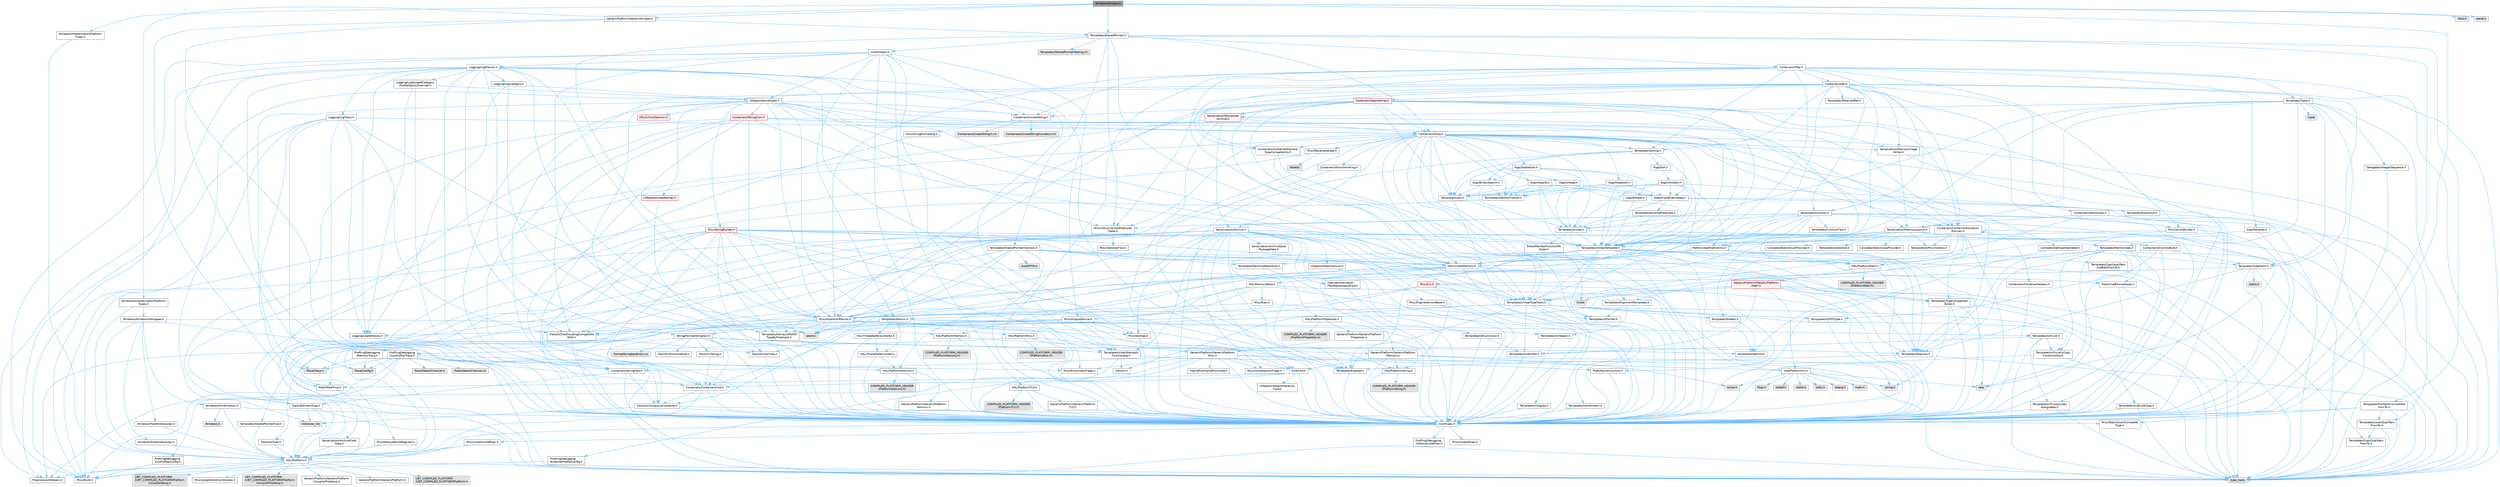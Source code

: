 digraph "WindowsWindow.h"
{
 // INTERACTIVE_SVG=YES
 // LATEX_PDF_SIZE
  bgcolor="transparent";
  edge [fontname=Helvetica,fontsize=10,labelfontname=Helvetica,labelfontsize=10];
  node [fontname=Helvetica,fontsize=10,shape=box,height=0.2,width=0.4];
  Node1 [id="Node000001",label="WindowsWindow.h",height=0.2,width=0.4,color="gray40", fillcolor="grey60", style="filled", fontcolor="black",tooltip=" "];
  Node1 -> Node2 [id="edge1_Node000001_Node000002",color="steelblue1",style="solid",tooltip=" "];
  Node2 [id="Node000002",label="CoreTypes.h",height=0.2,width=0.4,color="grey40", fillcolor="white", style="filled",URL="$dc/dec/CoreTypes_8h.html",tooltip=" "];
  Node2 -> Node3 [id="edge2_Node000002_Node000003",color="steelblue1",style="solid",tooltip=" "];
  Node3 [id="Node000003",label="HAL/Platform.h",height=0.2,width=0.4,color="grey40", fillcolor="white", style="filled",URL="$d9/dd0/Platform_8h.html",tooltip=" "];
  Node3 -> Node4 [id="edge3_Node000003_Node000004",color="steelblue1",style="solid",tooltip=" "];
  Node4 [id="Node000004",label="Misc/Build.h",height=0.2,width=0.4,color="grey40", fillcolor="white", style="filled",URL="$d3/dbb/Build_8h.html",tooltip=" "];
  Node3 -> Node5 [id="edge4_Node000003_Node000005",color="steelblue1",style="solid",tooltip=" "];
  Node5 [id="Node000005",label="Misc/LargeWorldCoordinates.h",height=0.2,width=0.4,color="grey40", fillcolor="white", style="filled",URL="$d2/dcb/LargeWorldCoordinates_8h.html",tooltip=" "];
  Node3 -> Node6 [id="edge5_Node000003_Node000006",color="steelblue1",style="solid",tooltip=" "];
  Node6 [id="Node000006",label="type_traits",height=0.2,width=0.4,color="grey60", fillcolor="#E0E0E0", style="filled",tooltip=" "];
  Node3 -> Node7 [id="edge6_Node000003_Node000007",color="steelblue1",style="solid",tooltip=" "];
  Node7 [id="Node000007",label="PreprocessorHelpers.h",height=0.2,width=0.4,color="grey40", fillcolor="white", style="filled",URL="$db/ddb/PreprocessorHelpers_8h.html",tooltip=" "];
  Node3 -> Node8 [id="edge7_Node000003_Node000008",color="steelblue1",style="solid",tooltip=" "];
  Node8 [id="Node000008",label="UBT_COMPILED_PLATFORM\l/UBT_COMPILED_PLATFORMPlatform\lCompilerPreSetup.h",height=0.2,width=0.4,color="grey60", fillcolor="#E0E0E0", style="filled",tooltip=" "];
  Node3 -> Node9 [id="edge8_Node000003_Node000009",color="steelblue1",style="solid",tooltip=" "];
  Node9 [id="Node000009",label="GenericPlatform/GenericPlatform\lCompilerPreSetup.h",height=0.2,width=0.4,color="grey40", fillcolor="white", style="filled",URL="$d9/dc8/GenericPlatformCompilerPreSetup_8h.html",tooltip=" "];
  Node3 -> Node10 [id="edge9_Node000003_Node000010",color="steelblue1",style="solid",tooltip=" "];
  Node10 [id="Node000010",label="GenericPlatform/GenericPlatform.h",height=0.2,width=0.4,color="grey40", fillcolor="white", style="filled",URL="$d6/d84/GenericPlatform_8h.html",tooltip=" "];
  Node3 -> Node11 [id="edge10_Node000003_Node000011",color="steelblue1",style="solid",tooltip=" "];
  Node11 [id="Node000011",label="UBT_COMPILED_PLATFORM\l/UBT_COMPILED_PLATFORMPlatform.h",height=0.2,width=0.4,color="grey60", fillcolor="#E0E0E0", style="filled",tooltip=" "];
  Node3 -> Node12 [id="edge11_Node000003_Node000012",color="steelblue1",style="solid",tooltip=" "];
  Node12 [id="Node000012",label="UBT_COMPILED_PLATFORM\l/UBT_COMPILED_PLATFORMPlatform\lCompilerSetup.h",height=0.2,width=0.4,color="grey60", fillcolor="#E0E0E0", style="filled",tooltip=" "];
  Node2 -> Node13 [id="edge12_Node000002_Node000013",color="steelblue1",style="solid",tooltip=" "];
  Node13 [id="Node000013",label="ProfilingDebugging\l/UMemoryDefines.h",height=0.2,width=0.4,color="grey40", fillcolor="white", style="filled",URL="$d2/da2/UMemoryDefines_8h.html",tooltip=" "];
  Node2 -> Node14 [id="edge13_Node000002_Node000014",color="steelblue1",style="solid",tooltip=" "];
  Node14 [id="Node000014",label="Misc/CoreMiscDefines.h",height=0.2,width=0.4,color="grey40", fillcolor="white", style="filled",URL="$da/d38/CoreMiscDefines_8h.html",tooltip=" "];
  Node14 -> Node3 [id="edge14_Node000014_Node000003",color="steelblue1",style="solid",tooltip=" "];
  Node14 -> Node7 [id="edge15_Node000014_Node000007",color="steelblue1",style="solid",tooltip=" "];
  Node2 -> Node15 [id="edge16_Node000002_Node000015",color="steelblue1",style="solid",tooltip=" "];
  Node15 [id="Node000015",label="Misc/CoreDefines.h",height=0.2,width=0.4,color="grey40", fillcolor="white", style="filled",URL="$d3/dd2/CoreDefines_8h.html",tooltip=" "];
  Node1 -> Node16 [id="edge17_Node000001_Node000016",color="steelblue1",style="solid",tooltip=" "];
  Node16 [id="Node000016",label="GenericPlatform/GenericWindow.h",height=0.2,width=0.4,color="grey40", fillcolor="white", style="filled",URL="$da/d67/GenericWindow_8h.html",tooltip=" "];
  Node16 -> Node2 [id="edge18_Node000016_Node000002",color="steelblue1",style="solid",tooltip=" "];
  Node16 -> Node17 [id="edge19_Node000016_Node000017",color="steelblue1",style="solid",tooltip=" "];
  Node17 [id="Node000017",label="Math/MathFwd.h",height=0.2,width=0.4,color="grey40", fillcolor="white", style="filled",URL="$d2/d10/MathFwd_8h.html",tooltip=" "];
  Node17 -> Node3 [id="edge20_Node000017_Node000003",color="steelblue1",style="solid",tooltip=" "];
  Node16 -> Node18 [id="edge21_Node000016_Node000018",color="steelblue1",style="solid",tooltip=" "];
  Node18 [id="Node000018",label="Templates/SharedPointer.h",height=0.2,width=0.4,color="grey40", fillcolor="white", style="filled",URL="$d2/d17/SharedPointer_8h.html",tooltip=" "];
  Node18 -> Node2 [id="edge22_Node000018_Node000002",color="steelblue1",style="solid",tooltip=" "];
  Node18 -> Node19 [id="edge23_Node000018_Node000019",color="steelblue1",style="solid",tooltip=" "];
  Node19 [id="Node000019",label="Misc/IntrusiveUnsetOptional\lState.h",height=0.2,width=0.4,color="grey40", fillcolor="white", style="filled",URL="$d2/d0a/IntrusiveUnsetOptionalState_8h.html",tooltip=" "];
  Node19 -> Node20 [id="edge24_Node000019_Node000020",color="steelblue1",style="solid",tooltip=" "];
  Node20 [id="Node000020",label="Misc/OptionalFwd.h",height=0.2,width=0.4,color="grey40", fillcolor="white", style="filled",URL="$dc/d50/OptionalFwd_8h.html",tooltip=" "];
  Node18 -> Node21 [id="edge25_Node000018_Node000021",color="steelblue1",style="solid",tooltip=" "];
  Node21 [id="Node000021",label="Templates/PointerIsConvertible\lFromTo.h",height=0.2,width=0.4,color="grey40", fillcolor="white", style="filled",URL="$d6/d65/PointerIsConvertibleFromTo_8h.html",tooltip=" "];
  Node21 -> Node2 [id="edge26_Node000021_Node000002",color="steelblue1",style="solid",tooltip=" "];
  Node21 -> Node22 [id="edge27_Node000021_Node000022",color="steelblue1",style="solid",tooltip=" "];
  Node22 [id="Node000022",label="Misc/StaticAssertComplete\lType.h",height=0.2,width=0.4,color="grey40", fillcolor="white", style="filled",URL="$d5/d4e/StaticAssertCompleteType_8h.html",tooltip=" "];
  Node21 -> Node23 [id="edge28_Node000021_Node000023",color="steelblue1",style="solid",tooltip=" "];
  Node23 [id="Node000023",label="Templates/LosesQualifiers\lFromTo.h",height=0.2,width=0.4,color="grey40", fillcolor="white", style="filled",URL="$d2/db3/LosesQualifiersFromTo_8h.html",tooltip=" "];
  Node23 -> Node24 [id="edge29_Node000023_Node000024",color="steelblue1",style="solid",tooltip=" "];
  Node24 [id="Node000024",label="Templates/CopyQualifiers\lFromTo.h",height=0.2,width=0.4,color="grey40", fillcolor="white", style="filled",URL="$d5/db4/CopyQualifiersFromTo_8h.html",tooltip=" "];
  Node23 -> Node6 [id="edge30_Node000023_Node000006",color="steelblue1",style="solid",tooltip=" "];
  Node21 -> Node6 [id="edge31_Node000021_Node000006",color="steelblue1",style="solid",tooltip=" "];
  Node18 -> Node25 [id="edge32_Node000018_Node000025",color="steelblue1",style="solid",tooltip=" "];
  Node25 [id="Node000025",label="Misc/AssertionMacros.h",height=0.2,width=0.4,color="grey40", fillcolor="white", style="filled",URL="$d0/dfa/AssertionMacros_8h.html",tooltip=" "];
  Node25 -> Node2 [id="edge33_Node000025_Node000002",color="steelblue1",style="solid",tooltip=" "];
  Node25 -> Node3 [id="edge34_Node000025_Node000003",color="steelblue1",style="solid",tooltip=" "];
  Node25 -> Node26 [id="edge35_Node000025_Node000026",color="steelblue1",style="solid",tooltip=" "];
  Node26 [id="Node000026",label="HAL/PlatformMisc.h",height=0.2,width=0.4,color="grey40", fillcolor="white", style="filled",URL="$d0/df5/PlatformMisc_8h.html",tooltip=" "];
  Node26 -> Node2 [id="edge36_Node000026_Node000002",color="steelblue1",style="solid",tooltip=" "];
  Node26 -> Node27 [id="edge37_Node000026_Node000027",color="steelblue1",style="solid",tooltip=" "];
  Node27 [id="Node000027",label="GenericPlatform/GenericPlatform\lMisc.h",height=0.2,width=0.4,color="grey40", fillcolor="white", style="filled",URL="$db/d9a/GenericPlatformMisc_8h.html",tooltip=" "];
  Node27 -> Node28 [id="edge38_Node000027_Node000028",color="steelblue1",style="solid",tooltip=" "];
  Node28 [id="Node000028",label="Containers/StringFwd.h",height=0.2,width=0.4,color="grey40", fillcolor="white", style="filled",URL="$df/d37/StringFwd_8h.html",tooltip=" "];
  Node28 -> Node2 [id="edge39_Node000028_Node000002",color="steelblue1",style="solid",tooltip=" "];
  Node28 -> Node29 [id="edge40_Node000028_Node000029",color="steelblue1",style="solid",tooltip=" "];
  Node29 [id="Node000029",label="Traits/ElementType.h",height=0.2,width=0.4,color="grey40", fillcolor="white", style="filled",URL="$d5/d4f/ElementType_8h.html",tooltip=" "];
  Node29 -> Node3 [id="edge41_Node000029_Node000003",color="steelblue1",style="solid",tooltip=" "];
  Node29 -> Node30 [id="edge42_Node000029_Node000030",color="steelblue1",style="solid",tooltip=" "];
  Node30 [id="Node000030",label="initializer_list",height=0.2,width=0.4,color="grey60", fillcolor="#E0E0E0", style="filled",tooltip=" "];
  Node29 -> Node6 [id="edge43_Node000029_Node000006",color="steelblue1",style="solid",tooltip=" "];
  Node28 -> Node31 [id="edge44_Node000028_Node000031",color="steelblue1",style="solid",tooltip=" "];
  Node31 [id="Node000031",label="Traits/IsContiguousContainer.h",height=0.2,width=0.4,color="grey40", fillcolor="white", style="filled",URL="$d5/d3c/IsContiguousContainer_8h.html",tooltip=" "];
  Node31 -> Node2 [id="edge45_Node000031_Node000002",color="steelblue1",style="solid",tooltip=" "];
  Node31 -> Node22 [id="edge46_Node000031_Node000022",color="steelblue1",style="solid",tooltip=" "];
  Node31 -> Node30 [id="edge47_Node000031_Node000030",color="steelblue1",style="solid",tooltip=" "];
  Node27 -> Node32 [id="edge48_Node000027_Node000032",color="steelblue1",style="solid",tooltip=" "];
  Node32 [id="Node000032",label="CoreFwd.h",height=0.2,width=0.4,color="grey40", fillcolor="white", style="filled",URL="$d1/d1e/CoreFwd_8h.html",tooltip=" "];
  Node32 -> Node2 [id="edge49_Node000032_Node000002",color="steelblue1",style="solid",tooltip=" "];
  Node32 -> Node33 [id="edge50_Node000032_Node000033",color="steelblue1",style="solid",tooltip=" "];
  Node33 [id="Node000033",label="Containers/ContainersFwd.h",height=0.2,width=0.4,color="grey40", fillcolor="white", style="filled",URL="$d4/d0a/ContainersFwd_8h.html",tooltip=" "];
  Node33 -> Node3 [id="edge51_Node000033_Node000003",color="steelblue1",style="solid",tooltip=" "];
  Node33 -> Node2 [id="edge52_Node000033_Node000002",color="steelblue1",style="solid",tooltip=" "];
  Node33 -> Node31 [id="edge53_Node000033_Node000031",color="steelblue1",style="solid",tooltip=" "];
  Node32 -> Node17 [id="edge54_Node000032_Node000017",color="steelblue1",style="solid",tooltip=" "];
  Node32 -> Node34 [id="edge55_Node000032_Node000034",color="steelblue1",style="solid",tooltip=" "];
  Node34 [id="Node000034",label="UObject/UObjectHierarchy\lFwd.h",height=0.2,width=0.4,color="grey40", fillcolor="white", style="filled",URL="$d3/d13/UObjectHierarchyFwd_8h.html",tooltip=" "];
  Node27 -> Node2 [id="edge56_Node000027_Node000002",color="steelblue1",style="solid",tooltip=" "];
  Node27 -> Node35 [id="edge57_Node000027_Node000035",color="steelblue1",style="solid",tooltip=" "];
  Node35 [id="Node000035",label="FramePro/FrameProConfig.h",height=0.2,width=0.4,color="grey40", fillcolor="white", style="filled",URL="$d7/d90/FrameProConfig_8h.html",tooltip=" "];
  Node27 -> Node36 [id="edge58_Node000027_Node000036",color="steelblue1",style="solid",tooltip=" "];
  Node36 [id="Node000036",label="HAL/PlatformCrt.h",height=0.2,width=0.4,color="grey40", fillcolor="white", style="filled",URL="$d8/d75/PlatformCrt_8h.html",tooltip=" "];
  Node36 -> Node37 [id="edge59_Node000036_Node000037",color="steelblue1",style="solid",tooltip=" "];
  Node37 [id="Node000037",label="new",height=0.2,width=0.4,color="grey60", fillcolor="#E0E0E0", style="filled",tooltip=" "];
  Node36 -> Node38 [id="edge60_Node000036_Node000038",color="steelblue1",style="solid",tooltip=" "];
  Node38 [id="Node000038",label="wchar.h",height=0.2,width=0.4,color="grey60", fillcolor="#E0E0E0", style="filled",tooltip=" "];
  Node36 -> Node39 [id="edge61_Node000036_Node000039",color="steelblue1",style="solid",tooltip=" "];
  Node39 [id="Node000039",label="stddef.h",height=0.2,width=0.4,color="grey60", fillcolor="#E0E0E0", style="filled",tooltip=" "];
  Node36 -> Node40 [id="edge62_Node000036_Node000040",color="steelblue1",style="solid",tooltip=" "];
  Node40 [id="Node000040",label="stdlib.h",height=0.2,width=0.4,color="grey60", fillcolor="#E0E0E0", style="filled",tooltip=" "];
  Node36 -> Node41 [id="edge63_Node000036_Node000041",color="steelblue1",style="solid",tooltip=" "];
  Node41 [id="Node000041",label="stdio.h",height=0.2,width=0.4,color="grey60", fillcolor="#E0E0E0", style="filled",tooltip=" "];
  Node36 -> Node42 [id="edge64_Node000036_Node000042",color="steelblue1",style="solid",tooltip=" "];
  Node42 [id="Node000042",label="stdarg.h",height=0.2,width=0.4,color="grey60", fillcolor="#E0E0E0", style="filled",tooltip=" "];
  Node36 -> Node43 [id="edge65_Node000036_Node000043",color="steelblue1",style="solid",tooltip=" "];
  Node43 [id="Node000043",label="math.h",height=0.2,width=0.4,color="grey60", fillcolor="#E0E0E0", style="filled",tooltip=" "];
  Node36 -> Node44 [id="edge66_Node000036_Node000044",color="steelblue1",style="solid",tooltip=" "];
  Node44 [id="Node000044",label="float.h",height=0.2,width=0.4,color="grey60", fillcolor="#E0E0E0", style="filled",tooltip=" "];
  Node36 -> Node45 [id="edge67_Node000036_Node000045",color="steelblue1",style="solid",tooltip=" "];
  Node45 [id="Node000045",label="string.h",height=0.2,width=0.4,color="grey60", fillcolor="#E0E0E0", style="filled",tooltip=" "];
  Node27 -> Node46 [id="edge68_Node000027_Node000046",color="steelblue1",style="solid",tooltip=" "];
  Node46 [id="Node000046",label="Math/NumericLimits.h",height=0.2,width=0.4,color="grey40", fillcolor="white", style="filled",URL="$df/d1b/NumericLimits_8h.html",tooltip=" "];
  Node46 -> Node2 [id="edge69_Node000046_Node000002",color="steelblue1",style="solid",tooltip=" "];
  Node27 -> Node47 [id="edge70_Node000027_Node000047",color="steelblue1",style="solid",tooltip=" "];
  Node47 [id="Node000047",label="Misc/CompressionFlags.h",height=0.2,width=0.4,color="grey40", fillcolor="white", style="filled",URL="$d9/d76/CompressionFlags_8h.html",tooltip=" "];
  Node27 -> Node48 [id="edge71_Node000027_Node000048",color="steelblue1",style="solid",tooltip=" "];
  Node48 [id="Node000048",label="Misc/EnumClassFlags.h",height=0.2,width=0.4,color="grey40", fillcolor="white", style="filled",URL="$d8/de7/EnumClassFlags_8h.html",tooltip=" "];
  Node27 -> Node49 [id="edge72_Node000027_Node000049",color="steelblue1",style="solid",tooltip=" "];
  Node49 [id="Node000049",label="ProfilingDebugging\l/CsvProfilerConfig.h",height=0.2,width=0.4,color="grey40", fillcolor="white", style="filled",URL="$d3/d88/CsvProfilerConfig_8h.html",tooltip=" "];
  Node49 -> Node4 [id="edge73_Node000049_Node000004",color="steelblue1",style="solid",tooltip=" "];
  Node27 -> Node50 [id="edge74_Node000027_Node000050",color="steelblue1",style="solid",tooltip=" "];
  Node50 [id="Node000050",label="ProfilingDebugging\l/ExternalProfilerConfig.h",height=0.2,width=0.4,color="grey40", fillcolor="white", style="filled",URL="$d3/dbb/ExternalProfilerConfig_8h.html",tooltip=" "];
  Node50 -> Node4 [id="edge75_Node000050_Node000004",color="steelblue1",style="solid",tooltip=" "];
  Node26 -> Node51 [id="edge76_Node000026_Node000051",color="steelblue1",style="solid",tooltip=" "];
  Node51 [id="Node000051",label="COMPILED_PLATFORM_HEADER\l(PlatformMisc.h)",height=0.2,width=0.4,color="grey60", fillcolor="#E0E0E0", style="filled",tooltip=" "];
  Node26 -> Node52 [id="edge77_Node000026_Node000052",color="steelblue1",style="solid",tooltip=" "];
  Node52 [id="Node000052",label="ProfilingDebugging\l/CpuProfilerTrace.h",height=0.2,width=0.4,color="grey40", fillcolor="white", style="filled",URL="$da/dcb/CpuProfilerTrace_8h.html",tooltip=" "];
  Node52 -> Node2 [id="edge78_Node000052_Node000002",color="steelblue1",style="solid",tooltip=" "];
  Node52 -> Node33 [id="edge79_Node000052_Node000033",color="steelblue1",style="solid",tooltip=" "];
  Node52 -> Node53 [id="edge80_Node000052_Node000053",color="steelblue1",style="solid",tooltip=" "];
  Node53 [id="Node000053",label="HAL/PlatformAtomics.h",height=0.2,width=0.4,color="grey40", fillcolor="white", style="filled",URL="$d3/d36/PlatformAtomics_8h.html",tooltip=" "];
  Node53 -> Node2 [id="edge81_Node000053_Node000002",color="steelblue1",style="solid",tooltip=" "];
  Node53 -> Node54 [id="edge82_Node000053_Node000054",color="steelblue1",style="solid",tooltip=" "];
  Node54 [id="Node000054",label="GenericPlatform/GenericPlatform\lAtomics.h",height=0.2,width=0.4,color="grey40", fillcolor="white", style="filled",URL="$da/d72/GenericPlatformAtomics_8h.html",tooltip=" "];
  Node54 -> Node2 [id="edge83_Node000054_Node000002",color="steelblue1",style="solid",tooltip=" "];
  Node53 -> Node55 [id="edge84_Node000053_Node000055",color="steelblue1",style="solid",tooltip=" "];
  Node55 [id="Node000055",label="COMPILED_PLATFORM_HEADER\l(PlatformAtomics.h)",height=0.2,width=0.4,color="grey60", fillcolor="#E0E0E0", style="filled",tooltip=" "];
  Node52 -> Node7 [id="edge85_Node000052_Node000007",color="steelblue1",style="solid",tooltip=" "];
  Node52 -> Node4 [id="edge86_Node000052_Node000004",color="steelblue1",style="solid",tooltip=" "];
  Node52 -> Node56 [id="edge87_Node000052_Node000056",color="steelblue1",style="solid",tooltip=" "];
  Node56 [id="Node000056",label="Trace/Config.h",height=0.2,width=0.4,color="grey60", fillcolor="#E0E0E0", style="filled",tooltip=" "];
  Node52 -> Node57 [id="edge88_Node000052_Node000057",color="steelblue1",style="solid",tooltip=" "];
  Node57 [id="Node000057",label="Trace/Detail/Channel.h",height=0.2,width=0.4,color="grey60", fillcolor="#E0E0E0", style="filled",tooltip=" "];
  Node52 -> Node58 [id="edge89_Node000052_Node000058",color="steelblue1",style="solid",tooltip=" "];
  Node58 [id="Node000058",label="Trace/Detail/Channel.inl",height=0.2,width=0.4,color="grey60", fillcolor="#E0E0E0", style="filled",tooltip=" "];
  Node52 -> Node59 [id="edge90_Node000052_Node000059",color="steelblue1",style="solid",tooltip=" "];
  Node59 [id="Node000059",label="Trace/Trace.h",height=0.2,width=0.4,color="grey60", fillcolor="#E0E0E0", style="filled",tooltip=" "];
  Node25 -> Node7 [id="edge91_Node000025_Node000007",color="steelblue1",style="solid",tooltip=" "];
  Node25 -> Node60 [id="edge92_Node000025_Node000060",color="steelblue1",style="solid",tooltip=" "];
  Node60 [id="Node000060",label="Templates/EnableIf.h",height=0.2,width=0.4,color="grey40", fillcolor="white", style="filled",URL="$d7/d60/EnableIf_8h.html",tooltip=" "];
  Node60 -> Node2 [id="edge93_Node000060_Node000002",color="steelblue1",style="solid",tooltip=" "];
  Node25 -> Node61 [id="edge94_Node000025_Node000061",color="steelblue1",style="solid",tooltip=" "];
  Node61 [id="Node000061",label="Templates/IsArrayOrRefOf\lTypeByPredicate.h",height=0.2,width=0.4,color="grey40", fillcolor="white", style="filled",URL="$d6/da1/IsArrayOrRefOfTypeByPredicate_8h.html",tooltip=" "];
  Node61 -> Node2 [id="edge95_Node000061_Node000002",color="steelblue1",style="solid",tooltip=" "];
  Node25 -> Node62 [id="edge96_Node000025_Node000062",color="steelblue1",style="solid",tooltip=" "];
  Node62 [id="Node000062",label="Templates/IsValidVariadic\lFunctionArg.h",height=0.2,width=0.4,color="grey40", fillcolor="white", style="filled",URL="$d0/dc8/IsValidVariadicFunctionArg_8h.html",tooltip=" "];
  Node62 -> Node2 [id="edge97_Node000062_Node000002",color="steelblue1",style="solid",tooltip=" "];
  Node62 -> Node63 [id="edge98_Node000062_Node000063",color="steelblue1",style="solid",tooltip=" "];
  Node63 [id="Node000063",label="IsEnum.h",height=0.2,width=0.4,color="grey40", fillcolor="white", style="filled",URL="$d4/de5/IsEnum_8h.html",tooltip=" "];
  Node62 -> Node6 [id="edge99_Node000062_Node000006",color="steelblue1",style="solid",tooltip=" "];
  Node25 -> Node64 [id="edge100_Node000025_Node000064",color="steelblue1",style="solid",tooltip=" "];
  Node64 [id="Node000064",label="Traits/IsCharEncodingCompatible\lWith.h",height=0.2,width=0.4,color="grey40", fillcolor="white", style="filled",URL="$df/dd1/IsCharEncodingCompatibleWith_8h.html",tooltip=" "];
  Node64 -> Node6 [id="edge101_Node000064_Node000006",color="steelblue1",style="solid",tooltip=" "];
  Node64 -> Node65 [id="edge102_Node000064_Node000065",color="steelblue1",style="solid",tooltip=" "];
  Node65 [id="Node000065",label="Traits/IsCharType.h",height=0.2,width=0.4,color="grey40", fillcolor="white", style="filled",URL="$db/d51/IsCharType_8h.html",tooltip=" "];
  Node65 -> Node2 [id="edge103_Node000065_Node000002",color="steelblue1",style="solid",tooltip=" "];
  Node25 -> Node66 [id="edge104_Node000025_Node000066",color="steelblue1",style="solid",tooltip=" "];
  Node66 [id="Node000066",label="Misc/VarArgs.h",height=0.2,width=0.4,color="grey40", fillcolor="white", style="filled",URL="$d5/d6f/VarArgs_8h.html",tooltip=" "];
  Node66 -> Node2 [id="edge105_Node000066_Node000002",color="steelblue1",style="solid",tooltip=" "];
  Node25 -> Node67 [id="edge106_Node000025_Node000067",color="steelblue1",style="solid",tooltip=" "];
  Node67 [id="Node000067",label="String/FormatStringSan.h",height=0.2,width=0.4,color="grey40", fillcolor="white", style="filled",URL="$d3/d8b/FormatStringSan_8h.html",tooltip=" "];
  Node67 -> Node6 [id="edge107_Node000067_Node000006",color="steelblue1",style="solid",tooltip=" "];
  Node67 -> Node2 [id="edge108_Node000067_Node000002",color="steelblue1",style="solid",tooltip=" "];
  Node67 -> Node68 [id="edge109_Node000067_Node000068",color="steelblue1",style="solid",tooltip=" "];
  Node68 [id="Node000068",label="Templates/Requires.h",height=0.2,width=0.4,color="grey40", fillcolor="white", style="filled",URL="$dc/d96/Requires_8h.html",tooltip=" "];
  Node68 -> Node60 [id="edge110_Node000068_Node000060",color="steelblue1",style="solid",tooltip=" "];
  Node68 -> Node6 [id="edge111_Node000068_Node000006",color="steelblue1",style="solid",tooltip=" "];
  Node67 -> Node69 [id="edge112_Node000067_Node000069",color="steelblue1",style="solid",tooltip=" "];
  Node69 [id="Node000069",label="Templates/Identity.h",height=0.2,width=0.4,color="grey40", fillcolor="white", style="filled",URL="$d0/dd5/Identity_8h.html",tooltip=" "];
  Node67 -> Node62 [id="edge113_Node000067_Node000062",color="steelblue1",style="solid",tooltip=" "];
  Node67 -> Node65 [id="edge114_Node000067_Node000065",color="steelblue1",style="solid",tooltip=" "];
  Node67 -> Node70 [id="edge115_Node000067_Node000070",color="steelblue1",style="solid",tooltip=" "];
  Node70 [id="Node000070",label="Traits/IsTEnumAsByte.h",height=0.2,width=0.4,color="grey40", fillcolor="white", style="filled",URL="$d1/de6/IsTEnumAsByte_8h.html",tooltip=" "];
  Node67 -> Node71 [id="edge116_Node000067_Node000071",color="steelblue1",style="solid",tooltip=" "];
  Node71 [id="Node000071",label="Traits/IsTString.h",height=0.2,width=0.4,color="grey40", fillcolor="white", style="filled",URL="$d0/df8/IsTString_8h.html",tooltip=" "];
  Node71 -> Node33 [id="edge117_Node000071_Node000033",color="steelblue1",style="solid",tooltip=" "];
  Node67 -> Node33 [id="edge118_Node000067_Node000033",color="steelblue1",style="solid",tooltip=" "];
  Node67 -> Node72 [id="edge119_Node000067_Node000072",color="steelblue1",style="solid",tooltip=" "];
  Node72 [id="Node000072",label="FormatStringSanErrors.inl",height=0.2,width=0.4,color="grey60", fillcolor="#E0E0E0", style="filled",tooltip=" "];
  Node25 -> Node73 [id="edge120_Node000025_Node000073",color="steelblue1",style="solid",tooltip=" "];
  Node73 [id="Node000073",label="atomic",height=0.2,width=0.4,color="grey60", fillcolor="#E0E0E0", style="filled",tooltip=" "];
  Node18 -> Node74 [id="edge121_Node000018_Node000074",color="steelblue1",style="solid",tooltip=" "];
  Node74 [id="Node000074",label="HAL/UnrealMemory.h",height=0.2,width=0.4,color="grey40", fillcolor="white", style="filled",URL="$d9/d96/UnrealMemory_8h.html",tooltip=" "];
  Node74 -> Node2 [id="edge122_Node000074_Node000002",color="steelblue1",style="solid",tooltip=" "];
  Node74 -> Node75 [id="edge123_Node000074_Node000075",color="steelblue1",style="solid",tooltip=" "];
  Node75 [id="Node000075",label="GenericPlatform/GenericPlatform\lMemory.h",height=0.2,width=0.4,color="grey40", fillcolor="white", style="filled",URL="$dd/d22/GenericPlatformMemory_8h.html",tooltip=" "];
  Node75 -> Node32 [id="edge124_Node000075_Node000032",color="steelblue1",style="solid",tooltip=" "];
  Node75 -> Node2 [id="edge125_Node000075_Node000002",color="steelblue1",style="solid",tooltip=" "];
  Node75 -> Node76 [id="edge126_Node000075_Node000076",color="steelblue1",style="solid",tooltip=" "];
  Node76 [id="Node000076",label="HAL/PlatformString.h",height=0.2,width=0.4,color="grey40", fillcolor="white", style="filled",URL="$db/db5/PlatformString_8h.html",tooltip=" "];
  Node76 -> Node2 [id="edge127_Node000076_Node000002",color="steelblue1",style="solid",tooltip=" "];
  Node76 -> Node77 [id="edge128_Node000076_Node000077",color="steelblue1",style="solid",tooltip=" "];
  Node77 [id="Node000077",label="COMPILED_PLATFORM_HEADER\l(PlatformString.h)",height=0.2,width=0.4,color="grey60", fillcolor="#E0E0E0", style="filled",tooltip=" "];
  Node75 -> Node45 [id="edge129_Node000075_Node000045",color="steelblue1",style="solid",tooltip=" "];
  Node75 -> Node38 [id="edge130_Node000075_Node000038",color="steelblue1",style="solid",tooltip=" "];
  Node74 -> Node78 [id="edge131_Node000074_Node000078",color="steelblue1",style="solid",tooltip=" "];
  Node78 [id="Node000078",label="HAL/MemoryBase.h",height=0.2,width=0.4,color="grey40", fillcolor="white", style="filled",URL="$d6/d9f/MemoryBase_8h.html",tooltip=" "];
  Node78 -> Node2 [id="edge132_Node000078_Node000002",color="steelblue1",style="solid",tooltip=" "];
  Node78 -> Node53 [id="edge133_Node000078_Node000053",color="steelblue1",style="solid",tooltip=" "];
  Node78 -> Node36 [id="edge134_Node000078_Node000036",color="steelblue1",style="solid",tooltip=" "];
  Node78 -> Node79 [id="edge135_Node000078_Node000079",color="steelblue1",style="solid",tooltip=" "];
  Node79 [id="Node000079",label="Misc/Exec.h",height=0.2,width=0.4,color="grey40", fillcolor="white", style="filled",URL="$de/ddb/Exec_8h.html",tooltip=" "];
  Node79 -> Node2 [id="edge136_Node000079_Node000002",color="steelblue1",style="solid",tooltip=" "];
  Node79 -> Node25 [id="edge137_Node000079_Node000025",color="steelblue1",style="solid",tooltip=" "];
  Node78 -> Node80 [id="edge138_Node000078_Node000080",color="steelblue1",style="solid",tooltip=" "];
  Node80 [id="Node000080",label="Misc/OutputDevice.h",height=0.2,width=0.4,color="grey40", fillcolor="white", style="filled",URL="$d7/d32/OutputDevice_8h.html",tooltip=" "];
  Node80 -> Node32 [id="edge139_Node000080_Node000032",color="steelblue1",style="solid",tooltip=" "];
  Node80 -> Node2 [id="edge140_Node000080_Node000002",color="steelblue1",style="solid",tooltip=" "];
  Node80 -> Node81 [id="edge141_Node000080_Node000081",color="steelblue1",style="solid",tooltip=" "];
  Node81 [id="Node000081",label="Logging/LogVerbosity.h",height=0.2,width=0.4,color="grey40", fillcolor="white", style="filled",URL="$d2/d8f/LogVerbosity_8h.html",tooltip=" "];
  Node81 -> Node2 [id="edge142_Node000081_Node000002",color="steelblue1",style="solid",tooltip=" "];
  Node80 -> Node66 [id="edge143_Node000080_Node000066",color="steelblue1",style="solid",tooltip=" "];
  Node80 -> Node61 [id="edge144_Node000080_Node000061",color="steelblue1",style="solid",tooltip=" "];
  Node80 -> Node62 [id="edge145_Node000080_Node000062",color="steelblue1",style="solid",tooltip=" "];
  Node80 -> Node64 [id="edge146_Node000080_Node000064",color="steelblue1",style="solid",tooltip=" "];
  Node78 -> Node82 [id="edge147_Node000078_Node000082",color="steelblue1",style="solid",tooltip=" "];
  Node82 [id="Node000082",label="Templates/Atomic.h",height=0.2,width=0.4,color="grey40", fillcolor="white", style="filled",URL="$d3/d91/Atomic_8h.html",tooltip=" "];
  Node82 -> Node83 [id="edge148_Node000082_Node000083",color="steelblue1",style="solid",tooltip=" "];
  Node83 [id="Node000083",label="HAL/ThreadSafeCounter.h",height=0.2,width=0.4,color="grey40", fillcolor="white", style="filled",URL="$dc/dc9/ThreadSafeCounter_8h.html",tooltip=" "];
  Node83 -> Node2 [id="edge149_Node000083_Node000002",color="steelblue1",style="solid",tooltip=" "];
  Node83 -> Node53 [id="edge150_Node000083_Node000053",color="steelblue1",style="solid",tooltip=" "];
  Node82 -> Node84 [id="edge151_Node000082_Node000084",color="steelblue1",style="solid",tooltip=" "];
  Node84 [id="Node000084",label="HAL/ThreadSafeCounter64.h",height=0.2,width=0.4,color="grey40", fillcolor="white", style="filled",URL="$d0/d12/ThreadSafeCounter64_8h.html",tooltip=" "];
  Node84 -> Node2 [id="edge152_Node000084_Node000002",color="steelblue1",style="solid",tooltip=" "];
  Node84 -> Node83 [id="edge153_Node000084_Node000083",color="steelblue1",style="solid",tooltip=" "];
  Node82 -> Node85 [id="edge154_Node000082_Node000085",color="steelblue1",style="solid",tooltip=" "];
  Node85 [id="Node000085",label="Templates/IsIntegral.h",height=0.2,width=0.4,color="grey40", fillcolor="white", style="filled",URL="$da/d64/IsIntegral_8h.html",tooltip=" "];
  Node85 -> Node2 [id="edge155_Node000085_Node000002",color="steelblue1",style="solid",tooltip=" "];
  Node82 -> Node86 [id="edge156_Node000082_Node000086",color="steelblue1",style="solid",tooltip=" "];
  Node86 [id="Node000086",label="Templates/IsTrivial.h",height=0.2,width=0.4,color="grey40", fillcolor="white", style="filled",URL="$da/d4c/IsTrivial_8h.html",tooltip=" "];
  Node86 -> Node87 [id="edge157_Node000086_Node000087",color="steelblue1",style="solid",tooltip=" "];
  Node87 [id="Node000087",label="Templates/AndOrNot.h",height=0.2,width=0.4,color="grey40", fillcolor="white", style="filled",URL="$db/d0a/AndOrNot_8h.html",tooltip=" "];
  Node87 -> Node2 [id="edge158_Node000087_Node000002",color="steelblue1",style="solid",tooltip=" "];
  Node86 -> Node88 [id="edge159_Node000086_Node000088",color="steelblue1",style="solid",tooltip=" "];
  Node88 [id="Node000088",label="Templates/IsTriviallyCopy\lConstructible.h",height=0.2,width=0.4,color="grey40", fillcolor="white", style="filled",URL="$d3/d78/IsTriviallyCopyConstructible_8h.html",tooltip=" "];
  Node88 -> Node2 [id="edge160_Node000088_Node000002",color="steelblue1",style="solid",tooltip=" "];
  Node88 -> Node6 [id="edge161_Node000088_Node000006",color="steelblue1",style="solid",tooltip=" "];
  Node86 -> Node89 [id="edge162_Node000086_Node000089",color="steelblue1",style="solid",tooltip=" "];
  Node89 [id="Node000089",label="Templates/IsTriviallyCopy\lAssignable.h",height=0.2,width=0.4,color="grey40", fillcolor="white", style="filled",URL="$d2/df2/IsTriviallyCopyAssignable_8h.html",tooltip=" "];
  Node89 -> Node2 [id="edge163_Node000089_Node000002",color="steelblue1",style="solid",tooltip=" "];
  Node89 -> Node6 [id="edge164_Node000089_Node000006",color="steelblue1",style="solid",tooltip=" "];
  Node86 -> Node6 [id="edge165_Node000086_Node000006",color="steelblue1",style="solid",tooltip=" "];
  Node82 -> Node90 [id="edge166_Node000082_Node000090",color="steelblue1",style="solid",tooltip=" "];
  Node90 [id="Node000090",label="Traits/IntType.h",height=0.2,width=0.4,color="grey40", fillcolor="white", style="filled",URL="$d7/deb/IntType_8h.html",tooltip=" "];
  Node90 -> Node3 [id="edge167_Node000090_Node000003",color="steelblue1",style="solid",tooltip=" "];
  Node82 -> Node73 [id="edge168_Node000082_Node000073",color="steelblue1",style="solid",tooltip=" "];
  Node74 -> Node91 [id="edge169_Node000074_Node000091",color="steelblue1",style="solid",tooltip=" "];
  Node91 [id="Node000091",label="HAL/PlatformMemory.h",height=0.2,width=0.4,color="grey40", fillcolor="white", style="filled",URL="$de/d68/PlatformMemory_8h.html",tooltip=" "];
  Node91 -> Node2 [id="edge170_Node000091_Node000002",color="steelblue1",style="solid",tooltip=" "];
  Node91 -> Node75 [id="edge171_Node000091_Node000075",color="steelblue1",style="solid",tooltip=" "];
  Node91 -> Node92 [id="edge172_Node000091_Node000092",color="steelblue1",style="solid",tooltip=" "];
  Node92 [id="Node000092",label="COMPILED_PLATFORM_HEADER\l(PlatformMemory.h)",height=0.2,width=0.4,color="grey60", fillcolor="#E0E0E0", style="filled",tooltip=" "];
  Node74 -> Node93 [id="edge173_Node000074_Node000093",color="steelblue1",style="solid",tooltip=" "];
  Node93 [id="Node000093",label="ProfilingDebugging\l/MemoryTrace.h",height=0.2,width=0.4,color="grey40", fillcolor="white", style="filled",URL="$da/dd7/MemoryTrace_8h.html",tooltip=" "];
  Node93 -> Node3 [id="edge174_Node000093_Node000003",color="steelblue1",style="solid",tooltip=" "];
  Node93 -> Node48 [id="edge175_Node000093_Node000048",color="steelblue1",style="solid",tooltip=" "];
  Node93 -> Node56 [id="edge176_Node000093_Node000056",color="steelblue1",style="solid",tooltip=" "];
  Node93 -> Node59 [id="edge177_Node000093_Node000059",color="steelblue1",style="solid",tooltip=" "];
  Node74 -> Node94 [id="edge178_Node000074_Node000094",color="steelblue1",style="solid",tooltip=" "];
  Node94 [id="Node000094",label="Templates/IsPointer.h",height=0.2,width=0.4,color="grey40", fillcolor="white", style="filled",URL="$d7/d05/IsPointer_8h.html",tooltip=" "];
  Node94 -> Node2 [id="edge179_Node000094_Node000002",color="steelblue1",style="solid",tooltip=" "];
  Node18 -> Node95 [id="edge180_Node000018_Node000095",color="steelblue1",style="solid",tooltip=" "];
  Node95 [id="Node000095",label="Containers/Array.h",height=0.2,width=0.4,color="grey40", fillcolor="white", style="filled",URL="$df/dd0/Array_8h.html",tooltip=" "];
  Node95 -> Node2 [id="edge181_Node000095_Node000002",color="steelblue1",style="solid",tooltip=" "];
  Node95 -> Node25 [id="edge182_Node000095_Node000025",color="steelblue1",style="solid",tooltip=" "];
  Node95 -> Node19 [id="edge183_Node000095_Node000019",color="steelblue1",style="solid",tooltip=" "];
  Node95 -> Node96 [id="edge184_Node000095_Node000096",color="steelblue1",style="solid",tooltip=" "];
  Node96 [id="Node000096",label="Misc/ReverseIterate.h",height=0.2,width=0.4,color="grey40", fillcolor="white", style="filled",URL="$db/de3/ReverseIterate_8h.html",tooltip=" "];
  Node96 -> Node3 [id="edge185_Node000096_Node000003",color="steelblue1",style="solid",tooltip=" "];
  Node96 -> Node97 [id="edge186_Node000096_Node000097",color="steelblue1",style="solid",tooltip=" "];
  Node97 [id="Node000097",label="iterator",height=0.2,width=0.4,color="grey60", fillcolor="#E0E0E0", style="filled",tooltip=" "];
  Node95 -> Node74 [id="edge187_Node000095_Node000074",color="steelblue1",style="solid",tooltip=" "];
  Node95 -> Node98 [id="edge188_Node000095_Node000098",color="steelblue1",style="solid",tooltip=" "];
  Node98 [id="Node000098",label="Templates/UnrealTypeTraits.h",height=0.2,width=0.4,color="grey40", fillcolor="white", style="filled",URL="$d2/d2d/UnrealTypeTraits_8h.html",tooltip=" "];
  Node98 -> Node2 [id="edge189_Node000098_Node000002",color="steelblue1",style="solid",tooltip=" "];
  Node98 -> Node94 [id="edge190_Node000098_Node000094",color="steelblue1",style="solid",tooltip=" "];
  Node98 -> Node25 [id="edge191_Node000098_Node000025",color="steelblue1",style="solid",tooltip=" "];
  Node98 -> Node87 [id="edge192_Node000098_Node000087",color="steelblue1",style="solid",tooltip=" "];
  Node98 -> Node60 [id="edge193_Node000098_Node000060",color="steelblue1",style="solid",tooltip=" "];
  Node98 -> Node99 [id="edge194_Node000098_Node000099",color="steelblue1",style="solid",tooltip=" "];
  Node99 [id="Node000099",label="Templates/IsArithmetic.h",height=0.2,width=0.4,color="grey40", fillcolor="white", style="filled",URL="$d2/d5d/IsArithmetic_8h.html",tooltip=" "];
  Node99 -> Node2 [id="edge195_Node000099_Node000002",color="steelblue1",style="solid",tooltip=" "];
  Node98 -> Node63 [id="edge196_Node000098_Node000063",color="steelblue1",style="solid",tooltip=" "];
  Node98 -> Node100 [id="edge197_Node000098_Node000100",color="steelblue1",style="solid",tooltip=" "];
  Node100 [id="Node000100",label="Templates/Models.h",height=0.2,width=0.4,color="grey40", fillcolor="white", style="filled",URL="$d3/d0c/Models_8h.html",tooltip=" "];
  Node100 -> Node69 [id="edge198_Node000100_Node000069",color="steelblue1",style="solid",tooltip=" "];
  Node98 -> Node101 [id="edge199_Node000098_Node000101",color="steelblue1",style="solid",tooltip=" "];
  Node101 [id="Node000101",label="Templates/IsPODType.h",height=0.2,width=0.4,color="grey40", fillcolor="white", style="filled",URL="$d7/db1/IsPODType_8h.html",tooltip=" "];
  Node101 -> Node2 [id="edge200_Node000101_Node000002",color="steelblue1",style="solid",tooltip=" "];
  Node98 -> Node102 [id="edge201_Node000098_Node000102",color="steelblue1",style="solid",tooltip=" "];
  Node102 [id="Node000102",label="Templates/IsUECoreType.h",height=0.2,width=0.4,color="grey40", fillcolor="white", style="filled",URL="$d1/db8/IsUECoreType_8h.html",tooltip=" "];
  Node102 -> Node2 [id="edge202_Node000102_Node000002",color="steelblue1",style="solid",tooltip=" "];
  Node102 -> Node6 [id="edge203_Node000102_Node000006",color="steelblue1",style="solid",tooltip=" "];
  Node98 -> Node88 [id="edge204_Node000098_Node000088",color="steelblue1",style="solid",tooltip=" "];
  Node95 -> Node103 [id="edge205_Node000095_Node000103",color="steelblue1",style="solid",tooltip=" "];
  Node103 [id="Node000103",label="Templates/UnrealTemplate.h",height=0.2,width=0.4,color="grey40", fillcolor="white", style="filled",URL="$d4/d24/UnrealTemplate_8h.html",tooltip=" "];
  Node103 -> Node2 [id="edge206_Node000103_Node000002",color="steelblue1",style="solid",tooltip=" "];
  Node103 -> Node94 [id="edge207_Node000103_Node000094",color="steelblue1",style="solid",tooltip=" "];
  Node103 -> Node74 [id="edge208_Node000103_Node000074",color="steelblue1",style="solid",tooltip=" "];
  Node103 -> Node104 [id="edge209_Node000103_Node000104",color="steelblue1",style="solid",tooltip=" "];
  Node104 [id="Node000104",label="Templates/CopyQualifiers\lAndRefsFromTo.h",height=0.2,width=0.4,color="grey40", fillcolor="white", style="filled",URL="$d3/db3/CopyQualifiersAndRefsFromTo_8h.html",tooltip=" "];
  Node104 -> Node24 [id="edge210_Node000104_Node000024",color="steelblue1",style="solid",tooltip=" "];
  Node103 -> Node98 [id="edge211_Node000103_Node000098",color="steelblue1",style="solid",tooltip=" "];
  Node103 -> Node105 [id="edge212_Node000103_Node000105",color="steelblue1",style="solid",tooltip=" "];
  Node105 [id="Node000105",label="Templates/RemoveReference.h",height=0.2,width=0.4,color="grey40", fillcolor="white", style="filled",URL="$da/dbe/RemoveReference_8h.html",tooltip=" "];
  Node105 -> Node2 [id="edge213_Node000105_Node000002",color="steelblue1",style="solid",tooltip=" "];
  Node103 -> Node68 [id="edge214_Node000103_Node000068",color="steelblue1",style="solid",tooltip=" "];
  Node103 -> Node106 [id="edge215_Node000103_Node000106",color="steelblue1",style="solid",tooltip=" "];
  Node106 [id="Node000106",label="Templates/TypeCompatible\lBytes.h",height=0.2,width=0.4,color="grey40", fillcolor="white", style="filled",URL="$df/d0a/TypeCompatibleBytes_8h.html",tooltip=" "];
  Node106 -> Node2 [id="edge216_Node000106_Node000002",color="steelblue1",style="solid",tooltip=" "];
  Node106 -> Node45 [id="edge217_Node000106_Node000045",color="steelblue1",style="solid",tooltip=" "];
  Node106 -> Node37 [id="edge218_Node000106_Node000037",color="steelblue1",style="solid",tooltip=" "];
  Node106 -> Node6 [id="edge219_Node000106_Node000006",color="steelblue1",style="solid",tooltip=" "];
  Node103 -> Node69 [id="edge220_Node000103_Node000069",color="steelblue1",style="solid",tooltip=" "];
  Node103 -> Node31 [id="edge221_Node000103_Node000031",color="steelblue1",style="solid",tooltip=" "];
  Node103 -> Node107 [id="edge222_Node000103_Node000107",color="steelblue1",style="solid",tooltip=" "];
  Node107 [id="Node000107",label="Traits/UseBitwiseSwap.h",height=0.2,width=0.4,color="grey40", fillcolor="white", style="filled",URL="$db/df3/UseBitwiseSwap_8h.html",tooltip=" "];
  Node107 -> Node2 [id="edge223_Node000107_Node000002",color="steelblue1",style="solid",tooltip=" "];
  Node107 -> Node6 [id="edge224_Node000107_Node000006",color="steelblue1",style="solid",tooltip=" "];
  Node103 -> Node6 [id="edge225_Node000103_Node000006",color="steelblue1",style="solid",tooltip=" "];
  Node95 -> Node108 [id="edge226_Node000095_Node000108",color="steelblue1",style="solid",tooltip=" "];
  Node108 [id="Node000108",label="Containers/AllowShrinking.h",height=0.2,width=0.4,color="grey40", fillcolor="white", style="filled",URL="$d7/d1a/AllowShrinking_8h.html",tooltip=" "];
  Node108 -> Node2 [id="edge227_Node000108_Node000002",color="steelblue1",style="solid",tooltip=" "];
  Node95 -> Node109 [id="edge228_Node000095_Node000109",color="steelblue1",style="solid",tooltip=" "];
  Node109 [id="Node000109",label="Containers/ContainerAllocation\lPolicies.h",height=0.2,width=0.4,color="grey40", fillcolor="white", style="filled",URL="$d7/dff/ContainerAllocationPolicies_8h.html",tooltip=" "];
  Node109 -> Node2 [id="edge229_Node000109_Node000002",color="steelblue1",style="solid",tooltip=" "];
  Node109 -> Node110 [id="edge230_Node000109_Node000110",color="steelblue1",style="solid",tooltip=" "];
  Node110 [id="Node000110",label="Containers/ContainerHelpers.h",height=0.2,width=0.4,color="grey40", fillcolor="white", style="filled",URL="$d7/d33/ContainerHelpers_8h.html",tooltip=" "];
  Node110 -> Node2 [id="edge231_Node000110_Node000002",color="steelblue1",style="solid",tooltip=" "];
  Node109 -> Node109 [id="edge232_Node000109_Node000109",color="steelblue1",style="solid",tooltip=" "];
  Node109 -> Node111 [id="edge233_Node000109_Node000111",color="steelblue1",style="solid",tooltip=" "];
  Node111 [id="Node000111",label="HAL/PlatformMath.h",height=0.2,width=0.4,color="grey40", fillcolor="white", style="filled",URL="$dc/d53/PlatformMath_8h.html",tooltip=" "];
  Node111 -> Node2 [id="edge234_Node000111_Node000002",color="steelblue1",style="solid",tooltip=" "];
  Node111 -> Node112 [id="edge235_Node000111_Node000112",color="steelblue1",style="solid",tooltip=" "];
  Node112 [id="Node000112",label="GenericPlatform/GenericPlatform\lMath.h",height=0.2,width=0.4,color="red", fillcolor="#FFF0F0", style="filled",URL="$d5/d79/GenericPlatformMath_8h.html",tooltip=" "];
  Node112 -> Node2 [id="edge236_Node000112_Node000002",color="steelblue1",style="solid",tooltip=" "];
  Node112 -> Node33 [id="edge237_Node000112_Node000033",color="steelblue1",style="solid",tooltip=" "];
  Node112 -> Node36 [id="edge238_Node000112_Node000036",color="steelblue1",style="solid",tooltip=" "];
  Node112 -> Node87 [id="edge239_Node000112_Node000087",color="steelblue1",style="solid",tooltip=" "];
  Node112 -> Node98 [id="edge240_Node000112_Node000098",color="steelblue1",style="solid",tooltip=" "];
  Node112 -> Node68 [id="edge241_Node000112_Node000068",color="steelblue1",style="solid",tooltip=" "];
  Node112 -> Node106 [id="edge242_Node000112_Node000106",color="steelblue1",style="solid",tooltip=" "];
  Node112 -> Node117 [id="edge243_Node000112_Node000117",color="steelblue1",style="solid",tooltip=" "];
  Node117 [id="Node000117",label="limits",height=0.2,width=0.4,color="grey60", fillcolor="#E0E0E0", style="filled",tooltip=" "];
  Node112 -> Node6 [id="edge244_Node000112_Node000006",color="steelblue1",style="solid",tooltip=" "];
  Node111 -> Node118 [id="edge245_Node000111_Node000118",color="steelblue1",style="solid",tooltip=" "];
  Node118 [id="Node000118",label="COMPILED_PLATFORM_HEADER\l(PlatformMath.h)",height=0.2,width=0.4,color="grey60", fillcolor="#E0E0E0", style="filled",tooltip=" "];
  Node109 -> Node74 [id="edge246_Node000109_Node000074",color="steelblue1",style="solid",tooltip=" "];
  Node109 -> Node46 [id="edge247_Node000109_Node000046",color="steelblue1",style="solid",tooltip=" "];
  Node109 -> Node25 [id="edge248_Node000109_Node000025",color="steelblue1",style="solid",tooltip=" "];
  Node109 -> Node119 [id="edge249_Node000109_Node000119",color="steelblue1",style="solid",tooltip=" "];
  Node119 [id="Node000119",label="Templates/IsPolymorphic.h",height=0.2,width=0.4,color="grey40", fillcolor="white", style="filled",URL="$dc/d20/IsPolymorphic_8h.html",tooltip=" "];
  Node109 -> Node120 [id="edge250_Node000109_Node000120",color="steelblue1",style="solid",tooltip=" "];
  Node120 [id="Node000120",label="Templates/MemoryOps.h",height=0.2,width=0.4,color="grey40", fillcolor="white", style="filled",URL="$db/dea/MemoryOps_8h.html",tooltip=" "];
  Node120 -> Node2 [id="edge251_Node000120_Node000002",color="steelblue1",style="solid",tooltip=" "];
  Node120 -> Node74 [id="edge252_Node000120_Node000074",color="steelblue1",style="solid",tooltip=" "];
  Node120 -> Node89 [id="edge253_Node000120_Node000089",color="steelblue1",style="solid",tooltip=" "];
  Node120 -> Node88 [id="edge254_Node000120_Node000088",color="steelblue1",style="solid",tooltip=" "];
  Node120 -> Node68 [id="edge255_Node000120_Node000068",color="steelblue1",style="solid",tooltip=" "];
  Node120 -> Node98 [id="edge256_Node000120_Node000098",color="steelblue1",style="solid",tooltip=" "];
  Node120 -> Node107 [id="edge257_Node000120_Node000107",color="steelblue1",style="solid",tooltip=" "];
  Node120 -> Node37 [id="edge258_Node000120_Node000037",color="steelblue1",style="solid",tooltip=" "];
  Node120 -> Node6 [id="edge259_Node000120_Node000006",color="steelblue1",style="solid",tooltip=" "];
  Node109 -> Node106 [id="edge260_Node000109_Node000106",color="steelblue1",style="solid",tooltip=" "];
  Node109 -> Node6 [id="edge261_Node000109_Node000006",color="steelblue1",style="solid",tooltip=" "];
  Node95 -> Node121 [id="edge262_Node000095_Node000121",color="steelblue1",style="solid",tooltip=" "];
  Node121 [id="Node000121",label="Containers/ContainerElement\lTypeCompatibility.h",height=0.2,width=0.4,color="grey40", fillcolor="white", style="filled",URL="$df/ddf/ContainerElementTypeCompatibility_8h.html",tooltip=" "];
  Node121 -> Node2 [id="edge263_Node000121_Node000002",color="steelblue1",style="solid",tooltip=" "];
  Node121 -> Node98 [id="edge264_Node000121_Node000098",color="steelblue1",style="solid",tooltip=" "];
  Node95 -> Node122 [id="edge265_Node000095_Node000122",color="steelblue1",style="solid",tooltip=" "];
  Node122 [id="Node000122",label="Serialization/Archive.h",height=0.2,width=0.4,color="grey40", fillcolor="white", style="filled",URL="$d7/d3b/Archive_8h.html",tooltip=" "];
  Node122 -> Node32 [id="edge266_Node000122_Node000032",color="steelblue1",style="solid",tooltip=" "];
  Node122 -> Node2 [id="edge267_Node000122_Node000002",color="steelblue1",style="solid",tooltip=" "];
  Node122 -> Node123 [id="edge268_Node000122_Node000123",color="steelblue1",style="solid",tooltip=" "];
  Node123 [id="Node000123",label="HAL/PlatformProperties.h",height=0.2,width=0.4,color="grey40", fillcolor="white", style="filled",URL="$d9/db0/PlatformProperties_8h.html",tooltip=" "];
  Node123 -> Node2 [id="edge269_Node000123_Node000002",color="steelblue1",style="solid",tooltip=" "];
  Node123 -> Node124 [id="edge270_Node000123_Node000124",color="steelblue1",style="solid",tooltip=" "];
  Node124 [id="Node000124",label="GenericPlatform/GenericPlatform\lProperties.h",height=0.2,width=0.4,color="grey40", fillcolor="white", style="filled",URL="$d2/dcd/GenericPlatformProperties_8h.html",tooltip=" "];
  Node124 -> Node2 [id="edge271_Node000124_Node000002",color="steelblue1",style="solid",tooltip=" "];
  Node124 -> Node27 [id="edge272_Node000124_Node000027",color="steelblue1",style="solid",tooltip=" "];
  Node123 -> Node125 [id="edge273_Node000123_Node000125",color="steelblue1",style="solid",tooltip=" "];
  Node125 [id="Node000125",label="COMPILED_PLATFORM_HEADER\l(PlatformProperties.h)",height=0.2,width=0.4,color="grey60", fillcolor="#E0E0E0", style="filled",tooltip=" "];
  Node122 -> Node126 [id="edge274_Node000122_Node000126",color="steelblue1",style="solid",tooltip=" "];
  Node126 [id="Node000126",label="Internationalization\l/TextNamespaceFwd.h",height=0.2,width=0.4,color="grey40", fillcolor="white", style="filled",URL="$d8/d97/TextNamespaceFwd_8h.html",tooltip=" "];
  Node126 -> Node2 [id="edge275_Node000126_Node000002",color="steelblue1",style="solid",tooltip=" "];
  Node122 -> Node17 [id="edge276_Node000122_Node000017",color="steelblue1",style="solid",tooltip=" "];
  Node122 -> Node25 [id="edge277_Node000122_Node000025",color="steelblue1",style="solid",tooltip=" "];
  Node122 -> Node4 [id="edge278_Node000122_Node000004",color="steelblue1",style="solid",tooltip=" "];
  Node122 -> Node47 [id="edge279_Node000122_Node000047",color="steelblue1",style="solid",tooltip=" "];
  Node122 -> Node127 [id="edge280_Node000122_Node000127",color="steelblue1",style="solid",tooltip=" "];
  Node127 [id="Node000127",label="Misc/EngineVersionBase.h",height=0.2,width=0.4,color="grey40", fillcolor="white", style="filled",URL="$d5/d2b/EngineVersionBase_8h.html",tooltip=" "];
  Node127 -> Node2 [id="edge281_Node000127_Node000002",color="steelblue1",style="solid",tooltip=" "];
  Node122 -> Node66 [id="edge282_Node000122_Node000066",color="steelblue1",style="solid",tooltip=" "];
  Node122 -> Node128 [id="edge283_Node000122_Node000128",color="steelblue1",style="solid",tooltip=" "];
  Node128 [id="Node000128",label="Serialization/ArchiveCook\lData.h",height=0.2,width=0.4,color="grey40", fillcolor="white", style="filled",URL="$dc/db6/ArchiveCookData_8h.html",tooltip=" "];
  Node128 -> Node3 [id="edge284_Node000128_Node000003",color="steelblue1",style="solid",tooltip=" "];
  Node122 -> Node129 [id="edge285_Node000122_Node000129",color="steelblue1",style="solid",tooltip=" "];
  Node129 [id="Node000129",label="Serialization/ArchiveSave\lPackageData.h",height=0.2,width=0.4,color="grey40", fillcolor="white", style="filled",URL="$d1/d37/ArchiveSavePackageData_8h.html",tooltip=" "];
  Node122 -> Node60 [id="edge286_Node000122_Node000060",color="steelblue1",style="solid",tooltip=" "];
  Node122 -> Node61 [id="edge287_Node000122_Node000061",color="steelblue1",style="solid",tooltip=" "];
  Node122 -> Node130 [id="edge288_Node000122_Node000130",color="steelblue1",style="solid",tooltip=" "];
  Node130 [id="Node000130",label="Templates/IsEnumClass.h",height=0.2,width=0.4,color="grey40", fillcolor="white", style="filled",URL="$d7/d15/IsEnumClass_8h.html",tooltip=" "];
  Node130 -> Node2 [id="edge289_Node000130_Node000002",color="steelblue1",style="solid",tooltip=" "];
  Node130 -> Node87 [id="edge290_Node000130_Node000087",color="steelblue1",style="solid",tooltip=" "];
  Node122 -> Node116 [id="edge291_Node000122_Node000116",color="steelblue1",style="solid",tooltip=" "];
  Node116 [id="Node000116",label="Templates/IsSigned.h",height=0.2,width=0.4,color="grey40", fillcolor="white", style="filled",URL="$d8/dd8/IsSigned_8h.html",tooltip=" "];
  Node116 -> Node2 [id="edge292_Node000116_Node000002",color="steelblue1",style="solid",tooltip=" "];
  Node122 -> Node62 [id="edge293_Node000122_Node000062",color="steelblue1",style="solid",tooltip=" "];
  Node122 -> Node103 [id="edge294_Node000122_Node000103",color="steelblue1",style="solid",tooltip=" "];
  Node122 -> Node64 [id="edge295_Node000122_Node000064",color="steelblue1",style="solid",tooltip=" "];
  Node122 -> Node131 [id="edge296_Node000122_Node000131",color="steelblue1",style="solid",tooltip=" "];
  Node131 [id="Node000131",label="UObject/ObjectVersion.h",height=0.2,width=0.4,color="grey40", fillcolor="white", style="filled",URL="$da/d63/ObjectVersion_8h.html",tooltip=" "];
  Node131 -> Node2 [id="edge297_Node000131_Node000002",color="steelblue1",style="solid",tooltip=" "];
  Node95 -> Node132 [id="edge298_Node000095_Node000132",color="steelblue1",style="solid",tooltip=" "];
  Node132 [id="Node000132",label="Serialization/MemoryImage\lWriter.h",height=0.2,width=0.4,color="grey40", fillcolor="white", style="filled",URL="$d0/d08/MemoryImageWriter_8h.html",tooltip=" "];
  Node132 -> Node2 [id="edge299_Node000132_Node000002",color="steelblue1",style="solid",tooltip=" "];
  Node132 -> Node133 [id="edge300_Node000132_Node000133",color="steelblue1",style="solid",tooltip=" "];
  Node133 [id="Node000133",label="Serialization/MemoryLayout.h",height=0.2,width=0.4,color="grey40", fillcolor="white", style="filled",URL="$d7/d66/MemoryLayout_8h.html",tooltip=" "];
  Node133 -> Node134 [id="edge301_Node000133_Node000134",color="steelblue1",style="solid",tooltip=" "];
  Node134 [id="Node000134",label="Concepts/StaticClassProvider.h",height=0.2,width=0.4,color="grey40", fillcolor="white", style="filled",URL="$dd/d83/StaticClassProvider_8h.html",tooltip=" "];
  Node133 -> Node135 [id="edge302_Node000133_Node000135",color="steelblue1",style="solid",tooltip=" "];
  Node135 [id="Node000135",label="Concepts/StaticStructProvider.h",height=0.2,width=0.4,color="grey40", fillcolor="white", style="filled",URL="$d5/d77/StaticStructProvider_8h.html",tooltip=" "];
  Node133 -> Node136 [id="edge303_Node000133_Node000136",color="steelblue1",style="solid",tooltip=" "];
  Node136 [id="Node000136",label="Containers/EnumAsByte.h",height=0.2,width=0.4,color="grey40", fillcolor="white", style="filled",URL="$d6/d9a/EnumAsByte_8h.html",tooltip=" "];
  Node136 -> Node2 [id="edge304_Node000136_Node000002",color="steelblue1",style="solid",tooltip=" "];
  Node136 -> Node101 [id="edge305_Node000136_Node000101",color="steelblue1",style="solid",tooltip=" "];
  Node136 -> Node137 [id="edge306_Node000136_Node000137",color="steelblue1",style="solid",tooltip=" "];
  Node137 [id="Node000137",label="Templates/TypeHash.h",height=0.2,width=0.4,color="grey40", fillcolor="white", style="filled",URL="$d1/d62/TypeHash_8h.html",tooltip=" "];
  Node137 -> Node2 [id="edge307_Node000137_Node000002",color="steelblue1",style="solid",tooltip=" "];
  Node137 -> Node68 [id="edge308_Node000137_Node000068",color="steelblue1",style="solid",tooltip=" "];
  Node137 -> Node138 [id="edge309_Node000137_Node000138",color="steelblue1",style="solid",tooltip=" "];
  Node138 [id="Node000138",label="Misc/Crc.h",height=0.2,width=0.4,color="red", fillcolor="#FFF0F0", style="filled",URL="$d4/dd2/Crc_8h.html",tooltip=" "];
  Node138 -> Node2 [id="edge310_Node000138_Node000002",color="steelblue1",style="solid",tooltip=" "];
  Node138 -> Node76 [id="edge311_Node000138_Node000076",color="steelblue1",style="solid",tooltip=" "];
  Node138 -> Node25 [id="edge312_Node000138_Node000025",color="steelblue1",style="solid",tooltip=" "];
  Node138 -> Node98 [id="edge313_Node000138_Node000098",color="steelblue1",style="solid",tooltip=" "];
  Node138 -> Node65 [id="edge314_Node000138_Node000065",color="steelblue1",style="solid",tooltip=" "];
  Node137 -> Node143 [id="edge315_Node000137_Node000143",color="steelblue1",style="solid",tooltip=" "];
  Node143 [id="Node000143",label="stdint.h",height=0.2,width=0.4,color="grey60", fillcolor="#E0E0E0", style="filled",tooltip=" "];
  Node137 -> Node6 [id="edge316_Node000137_Node000006",color="steelblue1",style="solid",tooltip=" "];
  Node133 -> Node28 [id="edge317_Node000133_Node000028",color="steelblue1",style="solid",tooltip=" "];
  Node133 -> Node74 [id="edge318_Node000133_Node000074",color="steelblue1",style="solid",tooltip=" "];
  Node133 -> Node144 [id="edge319_Node000133_Node000144",color="steelblue1",style="solid",tooltip=" "];
  Node144 [id="Node000144",label="Misc/DelayedAutoRegister.h",height=0.2,width=0.4,color="grey40", fillcolor="white", style="filled",URL="$d1/dda/DelayedAutoRegister_8h.html",tooltip=" "];
  Node144 -> Node3 [id="edge320_Node000144_Node000003",color="steelblue1",style="solid",tooltip=" "];
  Node133 -> Node60 [id="edge321_Node000133_Node000060",color="steelblue1",style="solid",tooltip=" "];
  Node133 -> Node145 [id="edge322_Node000133_Node000145",color="steelblue1",style="solid",tooltip=" "];
  Node145 [id="Node000145",label="Templates/IsAbstract.h",height=0.2,width=0.4,color="grey40", fillcolor="white", style="filled",URL="$d8/db7/IsAbstract_8h.html",tooltip=" "];
  Node133 -> Node119 [id="edge323_Node000133_Node000119",color="steelblue1",style="solid",tooltip=" "];
  Node133 -> Node100 [id="edge324_Node000133_Node000100",color="steelblue1",style="solid",tooltip=" "];
  Node133 -> Node103 [id="edge325_Node000133_Node000103",color="steelblue1",style="solid",tooltip=" "];
  Node95 -> Node146 [id="edge326_Node000095_Node000146",color="steelblue1",style="solid",tooltip=" "];
  Node146 [id="Node000146",label="Algo/Heapify.h",height=0.2,width=0.4,color="grey40", fillcolor="white", style="filled",URL="$d0/d2a/Heapify_8h.html",tooltip=" "];
  Node146 -> Node147 [id="edge327_Node000146_Node000147",color="steelblue1",style="solid",tooltip=" "];
  Node147 [id="Node000147",label="Algo/Impl/BinaryHeap.h",height=0.2,width=0.4,color="grey40", fillcolor="white", style="filled",URL="$d7/da3/Algo_2Impl_2BinaryHeap_8h.html",tooltip=" "];
  Node147 -> Node148 [id="edge328_Node000147_Node000148",color="steelblue1",style="solid",tooltip=" "];
  Node148 [id="Node000148",label="Templates/Invoke.h",height=0.2,width=0.4,color="grey40", fillcolor="white", style="filled",URL="$d7/deb/Invoke_8h.html",tooltip=" "];
  Node148 -> Node2 [id="edge329_Node000148_Node000002",color="steelblue1",style="solid",tooltip=" "];
  Node148 -> Node149 [id="edge330_Node000148_Node000149",color="steelblue1",style="solid",tooltip=" "];
  Node149 [id="Node000149",label="Traits/MemberFunctionPtr\lOuter.h",height=0.2,width=0.4,color="grey40", fillcolor="white", style="filled",URL="$db/da7/MemberFunctionPtrOuter_8h.html",tooltip=" "];
  Node148 -> Node103 [id="edge331_Node000148_Node000103",color="steelblue1",style="solid",tooltip=" "];
  Node148 -> Node6 [id="edge332_Node000148_Node000006",color="steelblue1",style="solid",tooltip=" "];
  Node147 -> Node150 [id="edge333_Node000147_Node000150",color="steelblue1",style="solid",tooltip=" "];
  Node150 [id="Node000150",label="Templates/Projection.h",height=0.2,width=0.4,color="grey40", fillcolor="white", style="filled",URL="$d7/df0/Projection_8h.html",tooltip=" "];
  Node150 -> Node6 [id="edge334_Node000150_Node000006",color="steelblue1",style="solid",tooltip=" "];
  Node147 -> Node151 [id="edge335_Node000147_Node000151",color="steelblue1",style="solid",tooltip=" "];
  Node151 [id="Node000151",label="Templates/ReversePredicate.h",height=0.2,width=0.4,color="grey40", fillcolor="white", style="filled",URL="$d8/d28/ReversePredicate_8h.html",tooltip=" "];
  Node151 -> Node148 [id="edge336_Node000151_Node000148",color="steelblue1",style="solid",tooltip=" "];
  Node151 -> Node103 [id="edge337_Node000151_Node000103",color="steelblue1",style="solid",tooltip=" "];
  Node147 -> Node6 [id="edge338_Node000147_Node000006",color="steelblue1",style="solid",tooltip=" "];
  Node146 -> Node152 [id="edge339_Node000146_Node000152",color="steelblue1",style="solid",tooltip=" "];
  Node152 [id="Node000152",label="Templates/IdentityFunctor.h",height=0.2,width=0.4,color="grey40", fillcolor="white", style="filled",URL="$d7/d2e/IdentityFunctor_8h.html",tooltip=" "];
  Node152 -> Node3 [id="edge340_Node000152_Node000003",color="steelblue1",style="solid",tooltip=" "];
  Node146 -> Node148 [id="edge341_Node000146_Node000148",color="steelblue1",style="solid",tooltip=" "];
  Node146 -> Node153 [id="edge342_Node000146_Node000153",color="steelblue1",style="solid",tooltip=" "];
  Node153 [id="Node000153",label="Templates/Less.h",height=0.2,width=0.4,color="grey40", fillcolor="white", style="filled",URL="$de/dc8/Less_8h.html",tooltip=" "];
  Node153 -> Node2 [id="edge343_Node000153_Node000002",color="steelblue1",style="solid",tooltip=" "];
  Node153 -> Node103 [id="edge344_Node000153_Node000103",color="steelblue1",style="solid",tooltip=" "];
  Node146 -> Node103 [id="edge345_Node000146_Node000103",color="steelblue1",style="solid",tooltip=" "];
  Node95 -> Node154 [id="edge346_Node000095_Node000154",color="steelblue1",style="solid",tooltip=" "];
  Node154 [id="Node000154",label="Algo/HeapSort.h",height=0.2,width=0.4,color="grey40", fillcolor="white", style="filled",URL="$d3/d92/HeapSort_8h.html",tooltip=" "];
  Node154 -> Node147 [id="edge347_Node000154_Node000147",color="steelblue1",style="solid",tooltip=" "];
  Node154 -> Node152 [id="edge348_Node000154_Node000152",color="steelblue1",style="solid",tooltip=" "];
  Node154 -> Node153 [id="edge349_Node000154_Node000153",color="steelblue1",style="solid",tooltip=" "];
  Node154 -> Node103 [id="edge350_Node000154_Node000103",color="steelblue1",style="solid",tooltip=" "];
  Node95 -> Node155 [id="edge351_Node000095_Node000155",color="steelblue1",style="solid",tooltip=" "];
  Node155 [id="Node000155",label="Algo/IsHeap.h",height=0.2,width=0.4,color="grey40", fillcolor="white", style="filled",URL="$de/d32/IsHeap_8h.html",tooltip=" "];
  Node155 -> Node147 [id="edge352_Node000155_Node000147",color="steelblue1",style="solid",tooltip=" "];
  Node155 -> Node152 [id="edge353_Node000155_Node000152",color="steelblue1",style="solid",tooltip=" "];
  Node155 -> Node148 [id="edge354_Node000155_Node000148",color="steelblue1",style="solid",tooltip=" "];
  Node155 -> Node153 [id="edge355_Node000155_Node000153",color="steelblue1",style="solid",tooltip=" "];
  Node155 -> Node103 [id="edge356_Node000155_Node000103",color="steelblue1",style="solid",tooltip=" "];
  Node95 -> Node147 [id="edge357_Node000095_Node000147",color="steelblue1",style="solid",tooltip=" "];
  Node95 -> Node156 [id="edge358_Node000095_Node000156",color="steelblue1",style="solid",tooltip=" "];
  Node156 [id="Node000156",label="Algo/StableSort.h",height=0.2,width=0.4,color="grey40", fillcolor="white", style="filled",URL="$d7/d3c/StableSort_8h.html",tooltip=" "];
  Node156 -> Node157 [id="edge359_Node000156_Node000157",color="steelblue1",style="solid",tooltip=" "];
  Node157 [id="Node000157",label="Algo/BinarySearch.h",height=0.2,width=0.4,color="grey40", fillcolor="white", style="filled",URL="$db/db4/BinarySearch_8h.html",tooltip=" "];
  Node157 -> Node152 [id="edge360_Node000157_Node000152",color="steelblue1",style="solid",tooltip=" "];
  Node157 -> Node148 [id="edge361_Node000157_Node000148",color="steelblue1",style="solid",tooltip=" "];
  Node157 -> Node153 [id="edge362_Node000157_Node000153",color="steelblue1",style="solid",tooltip=" "];
  Node156 -> Node158 [id="edge363_Node000156_Node000158",color="steelblue1",style="solid",tooltip=" "];
  Node158 [id="Node000158",label="Algo/Rotate.h",height=0.2,width=0.4,color="grey40", fillcolor="white", style="filled",URL="$dd/da7/Rotate_8h.html",tooltip=" "];
  Node158 -> Node103 [id="edge364_Node000158_Node000103",color="steelblue1",style="solid",tooltip=" "];
  Node156 -> Node152 [id="edge365_Node000156_Node000152",color="steelblue1",style="solid",tooltip=" "];
  Node156 -> Node148 [id="edge366_Node000156_Node000148",color="steelblue1",style="solid",tooltip=" "];
  Node156 -> Node153 [id="edge367_Node000156_Node000153",color="steelblue1",style="solid",tooltip=" "];
  Node156 -> Node103 [id="edge368_Node000156_Node000103",color="steelblue1",style="solid",tooltip=" "];
  Node95 -> Node159 [id="edge369_Node000095_Node000159",color="steelblue1",style="solid",tooltip=" "];
  Node159 [id="Node000159",label="Concepts/GetTypeHashable.h",height=0.2,width=0.4,color="grey40", fillcolor="white", style="filled",URL="$d3/da2/GetTypeHashable_8h.html",tooltip=" "];
  Node159 -> Node2 [id="edge370_Node000159_Node000002",color="steelblue1",style="solid",tooltip=" "];
  Node159 -> Node137 [id="edge371_Node000159_Node000137",color="steelblue1",style="solid",tooltip=" "];
  Node95 -> Node152 [id="edge372_Node000095_Node000152",color="steelblue1",style="solid",tooltip=" "];
  Node95 -> Node148 [id="edge373_Node000095_Node000148",color="steelblue1",style="solid",tooltip=" "];
  Node95 -> Node153 [id="edge374_Node000095_Node000153",color="steelblue1",style="solid",tooltip=" "];
  Node95 -> Node23 [id="edge375_Node000095_Node000023",color="steelblue1",style="solid",tooltip=" "];
  Node95 -> Node68 [id="edge376_Node000095_Node000068",color="steelblue1",style="solid",tooltip=" "];
  Node95 -> Node160 [id="edge377_Node000095_Node000160",color="steelblue1",style="solid",tooltip=" "];
  Node160 [id="Node000160",label="Templates/Sorting.h",height=0.2,width=0.4,color="grey40", fillcolor="white", style="filled",URL="$d3/d9e/Sorting_8h.html",tooltip=" "];
  Node160 -> Node2 [id="edge378_Node000160_Node000002",color="steelblue1",style="solid",tooltip=" "];
  Node160 -> Node157 [id="edge379_Node000160_Node000157",color="steelblue1",style="solid",tooltip=" "];
  Node160 -> Node161 [id="edge380_Node000160_Node000161",color="steelblue1",style="solid",tooltip=" "];
  Node161 [id="Node000161",label="Algo/Sort.h",height=0.2,width=0.4,color="grey40", fillcolor="white", style="filled",URL="$d1/d87/Sort_8h.html",tooltip=" "];
  Node161 -> Node162 [id="edge381_Node000161_Node000162",color="steelblue1",style="solid",tooltip=" "];
  Node162 [id="Node000162",label="Algo/IntroSort.h",height=0.2,width=0.4,color="grey40", fillcolor="white", style="filled",URL="$d3/db3/IntroSort_8h.html",tooltip=" "];
  Node162 -> Node147 [id="edge382_Node000162_Node000147",color="steelblue1",style="solid",tooltip=" "];
  Node162 -> Node163 [id="edge383_Node000162_Node000163",color="steelblue1",style="solid",tooltip=" "];
  Node163 [id="Node000163",label="Math/UnrealMathUtility.h",height=0.2,width=0.4,color="grey40", fillcolor="white", style="filled",URL="$db/db8/UnrealMathUtility_8h.html",tooltip=" "];
  Node163 -> Node2 [id="edge384_Node000163_Node000002",color="steelblue1",style="solid",tooltip=" "];
  Node163 -> Node25 [id="edge385_Node000163_Node000025",color="steelblue1",style="solid",tooltip=" "];
  Node163 -> Node111 [id="edge386_Node000163_Node000111",color="steelblue1",style="solid",tooltip=" "];
  Node163 -> Node17 [id="edge387_Node000163_Node000017",color="steelblue1",style="solid",tooltip=" "];
  Node163 -> Node69 [id="edge388_Node000163_Node000069",color="steelblue1",style="solid",tooltip=" "];
  Node163 -> Node68 [id="edge389_Node000163_Node000068",color="steelblue1",style="solid",tooltip=" "];
  Node162 -> Node152 [id="edge390_Node000162_Node000152",color="steelblue1",style="solid",tooltip=" "];
  Node162 -> Node148 [id="edge391_Node000162_Node000148",color="steelblue1",style="solid",tooltip=" "];
  Node162 -> Node150 [id="edge392_Node000162_Node000150",color="steelblue1",style="solid",tooltip=" "];
  Node162 -> Node153 [id="edge393_Node000162_Node000153",color="steelblue1",style="solid",tooltip=" "];
  Node162 -> Node103 [id="edge394_Node000162_Node000103",color="steelblue1",style="solid",tooltip=" "];
  Node160 -> Node111 [id="edge395_Node000160_Node000111",color="steelblue1",style="solid",tooltip=" "];
  Node160 -> Node153 [id="edge396_Node000160_Node000153",color="steelblue1",style="solid",tooltip=" "];
  Node95 -> Node164 [id="edge397_Node000095_Node000164",color="steelblue1",style="solid",tooltip=" "];
  Node164 [id="Node000164",label="Templates/AlignmentTemplates.h",height=0.2,width=0.4,color="grey40", fillcolor="white", style="filled",URL="$dd/d32/AlignmentTemplates_8h.html",tooltip=" "];
  Node164 -> Node2 [id="edge398_Node000164_Node000002",color="steelblue1",style="solid",tooltip=" "];
  Node164 -> Node85 [id="edge399_Node000164_Node000085",color="steelblue1",style="solid",tooltip=" "];
  Node164 -> Node94 [id="edge400_Node000164_Node000094",color="steelblue1",style="solid",tooltip=" "];
  Node95 -> Node29 [id="edge401_Node000095_Node000029",color="steelblue1",style="solid",tooltip=" "];
  Node95 -> Node117 [id="edge402_Node000095_Node000117",color="steelblue1",style="solid",tooltip=" "];
  Node95 -> Node6 [id="edge403_Node000095_Node000006",color="steelblue1",style="solid",tooltip=" "];
  Node18 -> Node165 [id="edge404_Node000018_Node000165",color="steelblue1",style="solid",tooltip=" "];
  Node165 [id="Node000165",label="Containers/Map.h",height=0.2,width=0.4,color="grey40", fillcolor="white", style="filled",URL="$df/d79/Map_8h.html",tooltip=" "];
  Node165 -> Node2 [id="edge405_Node000165_Node000002",color="steelblue1",style="solid",tooltip=" "];
  Node165 -> Node166 [id="edge406_Node000165_Node000166",color="steelblue1",style="solid",tooltip=" "];
  Node166 [id="Node000166",label="Algo/Reverse.h",height=0.2,width=0.4,color="grey40", fillcolor="white", style="filled",URL="$d5/d93/Reverse_8h.html",tooltip=" "];
  Node166 -> Node2 [id="edge407_Node000166_Node000002",color="steelblue1",style="solid",tooltip=" "];
  Node166 -> Node103 [id="edge408_Node000166_Node000103",color="steelblue1",style="solid",tooltip=" "];
  Node165 -> Node121 [id="edge409_Node000165_Node000121",color="steelblue1",style="solid",tooltip=" "];
  Node165 -> Node167 [id="edge410_Node000165_Node000167",color="steelblue1",style="solid",tooltip=" "];
  Node167 [id="Node000167",label="Containers/Set.h",height=0.2,width=0.4,color="grey40", fillcolor="white", style="filled",URL="$d4/d45/Set_8h.html",tooltip=" "];
  Node167 -> Node109 [id="edge411_Node000167_Node000109",color="steelblue1",style="solid",tooltip=" "];
  Node167 -> Node121 [id="edge412_Node000167_Node000121",color="steelblue1",style="solid",tooltip=" "];
  Node167 -> Node168 [id="edge413_Node000167_Node000168",color="steelblue1",style="solid",tooltip=" "];
  Node168 [id="Node000168",label="Containers/SetUtilities.h",height=0.2,width=0.4,color="grey40", fillcolor="white", style="filled",URL="$dc/de5/SetUtilities_8h.html",tooltip=" "];
  Node168 -> Node2 [id="edge414_Node000168_Node000002",color="steelblue1",style="solid",tooltip=" "];
  Node168 -> Node133 [id="edge415_Node000168_Node000133",color="steelblue1",style="solid",tooltip=" "];
  Node168 -> Node120 [id="edge416_Node000168_Node000120",color="steelblue1",style="solid",tooltip=" "];
  Node168 -> Node98 [id="edge417_Node000168_Node000098",color="steelblue1",style="solid",tooltip=" "];
  Node167 -> Node169 [id="edge418_Node000167_Node000169",color="steelblue1",style="solid",tooltip=" "];
  Node169 [id="Node000169",label="Containers/SparseArray.h",height=0.2,width=0.4,color="red", fillcolor="#FFF0F0", style="filled",URL="$d5/dbf/SparseArray_8h.html",tooltip=" "];
  Node169 -> Node2 [id="edge419_Node000169_Node000002",color="steelblue1",style="solid",tooltip=" "];
  Node169 -> Node25 [id="edge420_Node000169_Node000025",color="steelblue1",style="solid",tooltip=" "];
  Node169 -> Node74 [id="edge421_Node000169_Node000074",color="steelblue1",style="solid",tooltip=" "];
  Node169 -> Node98 [id="edge422_Node000169_Node000098",color="steelblue1",style="solid",tooltip=" "];
  Node169 -> Node103 [id="edge423_Node000169_Node000103",color="steelblue1",style="solid",tooltip=" "];
  Node169 -> Node109 [id="edge424_Node000169_Node000109",color="steelblue1",style="solid",tooltip=" "];
  Node169 -> Node153 [id="edge425_Node000169_Node000153",color="steelblue1",style="solid",tooltip=" "];
  Node169 -> Node95 [id="edge426_Node000169_Node000095",color="steelblue1",style="solid",tooltip=" "];
  Node169 -> Node163 [id="edge427_Node000169_Node000163",color="steelblue1",style="solid",tooltip=" "];
  Node169 -> Node172 [id="edge428_Node000169_Node000172",color="steelblue1",style="solid",tooltip=" "];
  Node172 [id="Node000172",label="Serialization/Structured\lArchive.h",height=0.2,width=0.4,color="red", fillcolor="#FFF0F0", style="filled",URL="$d9/d1e/StructuredArchive_8h.html",tooltip=" "];
  Node172 -> Node95 [id="edge429_Node000172_Node000095",color="steelblue1",style="solid",tooltip=" "];
  Node172 -> Node109 [id="edge430_Node000172_Node000109",color="steelblue1",style="solid",tooltip=" "];
  Node172 -> Node2 [id="edge431_Node000172_Node000002",color="steelblue1",style="solid",tooltip=" "];
  Node172 -> Node4 [id="edge432_Node000172_Node000004",color="steelblue1",style="solid",tooltip=" "];
  Node172 -> Node122 [id="edge433_Node000172_Node000122",color="steelblue1",style="solid",tooltip=" "];
  Node169 -> Node132 [id="edge434_Node000169_Node000132",color="steelblue1",style="solid",tooltip=" "];
  Node169 -> Node188 [id="edge435_Node000169_Node000188",color="steelblue1",style="solid",tooltip=" "];
  Node188 [id="Node000188",label="Containers/UnrealString.h",height=0.2,width=0.4,color="grey40", fillcolor="white", style="filled",URL="$d5/dba/UnrealString_8h.html",tooltip=" "];
  Node188 -> Node189 [id="edge436_Node000188_Node000189",color="steelblue1",style="solid",tooltip=" "];
  Node189 [id="Node000189",label="Containers/UnrealStringIncludes.h.inl",height=0.2,width=0.4,color="grey60", fillcolor="#E0E0E0", style="filled",tooltip=" "];
  Node188 -> Node190 [id="edge437_Node000188_Node000190",color="steelblue1",style="solid",tooltip=" "];
  Node190 [id="Node000190",label="Containers/UnrealString.h.inl",height=0.2,width=0.4,color="grey60", fillcolor="#E0E0E0", style="filled",tooltip=" "];
  Node188 -> Node191 [id="edge438_Node000188_Node000191",color="steelblue1",style="solid",tooltip=" "];
  Node191 [id="Node000191",label="Misc/StringFormatArg.h",height=0.2,width=0.4,color="grey40", fillcolor="white", style="filled",URL="$d2/d16/StringFormatArg_8h.html",tooltip=" "];
  Node191 -> Node33 [id="edge439_Node000191_Node000033",color="steelblue1",style="solid",tooltip=" "];
  Node169 -> Node19 [id="edge440_Node000169_Node000019",color="steelblue1",style="solid",tooltip=" "];
  Node167 -> Node33 [id="edge441_Node000167_Node000033",color="steelblue1",style="solid",tooltip=" "];
  Node167 -> Node163 [id="edge442_Node000167_Node000163",color="steelblue1",style="solid",tooltip=" "];
  Node167 -> Node25 [id="edge443_Node000167_Node000025",color="steelblue1",style="solid",tooltip=" "];
  Node167 -> Node192 [id="edge444_Node000167_Node000192",color="steelblue1",style="solid",tooltip=" "];
  Node192 [id="Node000192",label="Misc/StructBuilder.h",height=0.2,width=0.4,color="grey40", fillcolor="white", style="filled",URL="$d9/db3/StructBuilder_8h.html",tooltip=" "];
  Node192 -> Node2 [id="edge445_Node000192_Node000002",color="steelblue1",style="solid",tooltip=" "];
  Node192 -> Node163 [id="edge446_Node000192_Node000163",color="steelblue1",style="solid",tooltip=" "];
  Node192 -> Node164 [id="edge447_Node000192_Node000164",color="steelblue1",style="solid",tooltip=" "];
  Node167 -> Node132 [id="edge448_Node000167_Node000132",color="steelblue1",style="solid",tooltip=" "];
  Node167 -> Node172 [id="edge449_Node000167_Node000172",color="steelblue1",style="solid",tooltip=" "];
  Node167 -> Node193 [id="edge450_Node000167_Node000193",color="steelblue1",style="solid",tooltip=" "];
  Node193 [id="Node000193",label="Templates/Function.h",height=0.2,width=0.4,color="grey40", fillcolor="white", style="filled",URL="$df/df5/Function_8h.html",tooltip=" "];
  Node193 -> Node2 [id="edge451_Node000193_Node000002",color="steelblue1",style="solid",tooltip=" "];
  Node193 -> Node25 [id="edge452_Node000193_Node000025",color="steelblue1",style="solid",tooltip=" "];
  Node193 -> Node19 [id="edge453_Node000193_Node000019",color="steelblue1",style="solid",tooltip=" "];
  Node193 -> Node74 [id="edge454_Node000193_Node000074",color="steelblue1",style="solid",tooltip=" "];
  Node193 -> Node194 [id="edge455_Node000193_Node000194",color="steelblue1",style="solid",tooltip=" "];
  Node194 [id="Node000194",label="Templates/FunctionFwd.h",height=0.2,width=0.4,color="grey40", fillcolor="white", style="filled",URL="$d6/d54/FunctionFwd_8h.html",tooltip=" "];
  Node193 -> Node98 [id="edge456_Node000193_Node000098",color="steelblue1",style="solid",tooltip=" "];
  Node193 -> Node148 [id="edge457_Node000193_Node000148",color="steelblue1",style="solid",tooltip=" "];
  Node193 -> Node103 [id="edge458_Node000193_Node000103",color="steelblue1",style="solid",tooltip=" "];
  Node193 -> Node68 [id="edge459_Node000193_Node000068",color="steelblue1",style="solid",tooltip=" "];
  Node193 -> Node163 [id="edge460_Node000193_Node000163",color="steelblue1",style="solid",tooltip=" "];
  Node193 -> Node37 [id="edge461_Node000193_Node000037",color="steelblue1",style="solid",tooltip=" "];
  Node193 -> Node6 [id="edge462_Node000193_Node000006",color="steelblue1",style="solid",tooltip=" "];
  Node167 -> Node195 [id="edge463_Node000167_Node000195",color="steelblue1",style="solid",tooltip=" "];
  Node195 [id="Node000195",label="Templates/RetainedRef.h",height=0.2,width=0.4,color="grey40", fillcolor="white", style="filled",URL="$d1/dac/RetainedRef_8h.html",tooltip=" "];
  Node167 -> Node160 [id="edge464_Node000167_Node000160",color="steelblue1",style="solid",tooltip=" "];
  Node167 -> Node137 [id="edge465_Node000167_Node000137",color="steelblue1",style="solid",tooltip=" "];
  Node167 -> Node103 [id="edge466_Node000167_Node000103",color="steelblue1",style="solid",tooltip=" "];
  Node167 -> Node30 [id="edge467_Node000167_Node000030",color="steelblue1",style="solid",tooltip=" "];
  Node167 -> Node6 [id="edge468_Node000167_Node000006",color="steelblue1",style="solid",tooltip=" "];
  Node165 -> Node188 [id="edge469_Node000165_Node000188",color="steelblue1",style="solid",tooltip=" "];
  Node165 -> Node25 [id="edge470_Node000165_Node000025",color="steelblue1",style="solid",tooltip=" "];
  Node165 -> Node192 [id="edge471_Node000165_Node000192",color="steelblue1",style="solid",tooltip=" "];
  Node165 -> Node193 [id="edge472_Node000165_Node000193",color="steelblue1",style="solid",tooltip=" "];
  Node165 -> Node160 [id="edge473_Node000165_Node000160",color="steelblue1",style="solid",tooltip=" "];
  Node165 -> Node196 [id="edge474_Node000165_Node000196",color="steelblue1",style="solid",tooltip=" "];
  Node196 [id="Node000196",label="Templates/Tuple.h",height=0.2,width=0.4,color="grey40", fillcolor="white", style="filled",URL="$d2/d4f/Tuple_8h.html",tooltip=" "];
  Node196 -> Node2 [id="edge475_Node000196_Node000002",color="steelblue1",style="solid",tooltip=" "];
  Node196 -> Node103 [id="edge476_Node000196_Node000103",color="steelblue1",style="solid",tooltip=" "];
  Node196 -> Node197 [id="edge477_Node000196_Node000197",color="steelblue1",style="solid",tooltip=" "];
  Node197 [id="Node000197",label="Delegates/IntegerSequence.h",height=0.2,width=0.4,color="grey40", fillcolor="white", style="filled",URL="$d2/dcc/IntegerSequence_8h.html",tooltip=" "];
  Node197 -> Node2 [id="edge478_Node000197_Node000002",color="steelblue1",style="solid",tooltip=" "];
  Node196 -> Node148 [id="edge479_Node000196_Node000148",color="steelblue1",style="solid",tooltip=" "];
  Node196 -> Node172 [id="edge480_Node000196_Node000172",color="steelblue1",style="solid",tooltip=" "];
  Node196 -> Node133 [id="edge481_Node000196_Node000133",color="steelblue1",style="solid",tooltip=" "];
  Node196 -> Node68 [id="edge482_Node000196_Node000068",color="steelblue1",style="solid",tooltip=" "];
  Node196 -> Node137 [id="edge483_Node000196_Node000137",color="steelblue1",style="solid",tooltip=" "];
  Node196 -> Node198 [id="edge484_Node000196_Node000198",color="steelblue1",style="solid",tooltip=" "];
  Node198 [id="Node000198",label="tuple",height=0.2,width=0.4,color="grey60", fillcolor="#E0E0E0", style="filled",tooltip=" "];
  Node196 -> Node6 [id="edge485_Node000196_Node000006",color="steelblue1",style="solid",tooltip=" "];
  Node165 -> Node103 [id="edge486_Node000165_Node000103",color="steelblue1",style="solid",tooltip=" "];
  Node165 -> Node98 [id="edge487_Node000165_Node000098",color="steelblue1",style="solid",tooltip=" "];
  Node165 -> Node6 [id="edge488_Node000165_Node000006",color="steelblue1",style="solid",tooltip=" "];
  Node18 -> Node199 [id="edge489_Node000018_Node000199",color="steelblue1",style="solid",tooltip=" "];
  Node199 [id="Node000199",label="CoreGlobals.h",height=0.2,width=0.4,color="grey40", fillcolor="white", style="filled",URL="$d5/d8c/CoreGlobals_8h.html",tooltip=" "];
  Node199 -> Node188 [id="edge490_Node000199_Node000188",color="steelblue1",style="solid",tooltip=" "];
  Node199 -> Node2 [id="edge491_Node000199_Node000002",color="steelblue1",style="solid",tooltip=" "];
  Node199 -> Node200 [id="edge492_Node000199_Node000200",color="steelblue1",style="solid",tooltip=" "];
  Node200 [id="Node000200",label="HAL/PlatformTLS.h",height=0.2,width=0.4,color="grey40", fillcolor="white", style="filled",URL="$d0/def/PlatformTLS_8h.html",tooltip=" "];
  Node200 -> Node2 [id="edge493_Node000200_Node000002",color="steelblue1",style="solid",tooltip=" "];
  Node200 -> Node201 [id="edge494_Node000200_Node000201",color="steelblue1",style="solid",tooltip=" "];
  Node201 [id="Node000201",label="GenericPlatform/GenericPlatform\lTLS.h",height=0.2,width=0.4,color="grey40", fillcolor="white", style="filled",URL="$d3/d3c/GenericPlatformTLS_8h.html",tooltip=" "];
  Node201 -> Node2 [id="edge495_Node000201_Node000002",color="steelblue1",style="solid",tooltip=" "];
  Node200 -> Node202 [id="edge496_Node000200_Node000202",color="steelblue1",style="solid",tooltip=" "];
  Node202 [id="Node000202",label="COMPILED_PLATFORM_HEADER\l(PlatformTLS.h)",height=0.2,width=0.4,color="grey60", fillcolor="#E0E0E0", style="filled",tooltip=" "];
  Node199 -> Node203 [id="edge497_Node000199_Node000203",color="steelblue1",style="solid",tooltip=" "];
  Node203 [id="Node000203",label="Logging/LogMacros.h",height=0.2,width=0.4,color="grey40", fillcolor="white", style="filled",URL="$d0/d16/LogMacros_8h.html",tooltip=" "];
  Node203 -> Node188 [id="edge498_Node000203_Node000188",color="steelblue1",style="solid",tooltip=" "];
  Node203 -> Node2 [id="edge499_Node000203_Node000002",color="steelblue1",style="solid",tooltip=" "];
  Node203 -> Node7 [id="edge500_Node000203_Node000007",color="steelblue1",style="solid",tooltip=" "];
  Node203 -> Node204 [id="edge501_Node000203_Node000204",color="steelblue1",style="solid",tooltip=" "];
  Node204 [id="Node000204",label="Logging/LogCategory.h",height=0.2,width=0.4,color="grey40", fillcolor="white", style="filled",URL="$d9/d36/LogCategory_8h.html",tooltip=" "];
  Node204 -> Node2 [id="edge502_Node000204_Node000002",color="steelblue1",style="solid",tooltip=" "];
  Node204 -> Node81 [id="edge503_Node000204_Node000081",color="steelblue1",style="solid",tooltip=" "];
  Node204 -> Node205 [id="edge504_Node000204_Node000205",color="steelblue1",style="solid",tooltip=" "];
  Node205 [id="Node000205",label="UObject/NameTypes.h",height=0.2,width=0.4,color="grey40", fillcolor="white", style="filled",URL="$d6/d35/NameTypes_8h.html",tooltip=" "];
  Node205 -> Node2 [id="edge505_Node000205_Node000002",color="steelblue1",style="solid",tooltip=" "];
  Node205 -> Node25 [id="edge506_Node000205_Node000025",color="steelblue1",style="solid",tooltip=" "];
  Node205 -> Node74 [id="edge507_Node000205_Node000074",color="steelblue1",style="solid",tooltip=" "];
  Node205 -> Node98 [id="edge508_Node000205_Node000098",color="steelblue1",style="solid",tooltip=" "];
  Node205 -> Node103 [id="edge509_Node000205_Node000103",color="steelblue1",style="solid",tooltip=" "];
  Node205 -> Node188 [id="edge510_Node000205_Node000188",color="steelblue1",style="solid",tooltip=" "];
  Node205 -> Node206 [id="edge511_Node000205_Node000206",color="steelblue1",style="solid",tooltip=" "];
  Node206 [id="Node000206",label="HAL/CriticalSection.h",height=0.2,width=0.4,color="red", fillcolor="#FFF0F0", style="filled",URL="$d6/d90/CriticalSection_8h.html",tooltip=" "];
  Node205 -> Node209 [id="edge512_Node000205_Node000209",color="steelblue1",style="solid",tooltip=" "];
  Node209 [id="Node000209",label="Containers/StringConv.h",height=0.2,width=0.4,color="red", fillcolor="#FFF0F0", style="filled",URL="$d3/ddf/StringConv_8h.html",tooltip=" "];
  Node209 -> Node2 [id="edge513_Node000209_Node000002",color="steelblue1",style="solid",tooltip=" "];
  Node209 -> Node25 [id="edge514_Node000209_Node000025",color="steelblue1",style="solid",tooltip=" "];
  Node209 -> Node109 [id="edge515_Node000209_Node000109",color="steelblue1",style="solid",tooltip=" "];
  Node209 -> Node95 [id="edge516_Node000209_Node000095",color="steelblue1",style="solid",tooltip=" "];
  Node209 -> Node103 [id="edge517_Node000209_Node000103",color="steelblue1",style="solid",tooltip=" "];
  Node209 -> Node98 [id="edge518_Node000209_Node000098",color="steelblue1",style="solid",tooltip=" "];
  Node209 -> Node29 [id="edge519_Node000209_Node000029",color="steelblue1",style="solid",tooltip=" "];
  Node209 -> Node64 [id="edge520_Node000209_Node000064",color="steelblue1",style="solid",tooltip=" "];
  Node209 -> Node31 [id="edge521_Node000209_Node000031",color="steelblue1",style="solid",tooltip=" "];
  Node209 -> Node6 [id="edge522_Node000209_Node000006",color="steelblue1",style="solid",tooltip=" "];
  Node205 -> Node28 [id="edge523_Node000205_Node000028",color="steelblue1",style="solid",tooltip=" "];
  Node205 -> Node210 [id="edge524_Node000205_Node000210",color="steelblue1",style="solid",tooltip=" "];
  Node210 [id="Node000210",label="UObject/UnrealNames.h",height=0.2,width=0.4,color="red", fillcolor="#FFF0F0", style="filled",URL="$d8/db1/UnrealNames_8h.html",tooltip=" "];
  Node210 -> Node2 [id="edge525_Node000210_Node000002",color="steelblue1",style="solid",tooltip=" "];
  Node205 -> Node82 [id="edge526_Node000205_Node000082",color="steelblue1",style="solid",tooltip=" "];
  Node205 -> Node133 [id="edge527_Node000205_Node000133",color="steelblue1",style="solid",tooltip=" "];
  Node205 -> Node19 [id="edge528_Node000205_Node000019",color="steelblue1",style="solid",tooltip=" "];
  Node205 -> Node212 [id="edge529_Node000205_Node000212",color="steelblue1",style="solid",tooltip=" "];
  Node212 [id="Node000212",label="Misc/StringBuilder.h",height=0.2,width=0.4,color="red", fillcolor="#FFF0F0", style="filled",URL="$d4/d52/StringBuilder_8h.html",tooltip=" "];
  Node212 -> Node28 [id="edge530_Node000212_Node000028",color="steelblue1",style="solid",tooltip=" "];
  Node212 -> Node2 [id="edge531_Node000212_Node000002",color="steelblue1",style="solid",tooltip=" "];
  Node212 -> Node76 [id="edge532_Node000212_Node000076",color="steelblue1",style="solid",tooltip=" "];
  Node212 -> Node74 [id="edge533_Node000212_Node000074",color="steelblue1",style="solid",tooltip=" "];
  Node212 -> Node25 [id="edge534_Node000212_Node000025",color="steelblue1",style="solid",tooltip=" "];
  Node212 -> Node60 [id="edge535_Node000212_Node000060",color="steelblue1",style="solid",tooltip=" "];
  Node212 -> Node61 [id="edge536_Node000212_Node000061",color="steelblue1",style="solid",tooltip=" "];
  Node212 -> Node62 [id="edge537_Node000212_Node000062",color="steelblue1",style="solid",tooltip=" "];
  Node212 -> Node68 [id="edge538_Node000212_Node000068",color="steelblue1",style="solid",tooltip=" "];
  Node212 -> Node103 [id="edge539_Node000212_Node000103",color="steelblue1",style="solid",tooltip=" "];
  Node212 -> Node98 [id="edge540_Node000212_Node000098",color="steelblue1",style="solid",tooltip=" "];
  Node212 -> Node64 [id="edge541_Node000212_Node000064",color="steelblue1",style="solid",tooltip=" "];
  Node212 -> Node65 [id="edge542_Node000212_Node000065",color="steelblue1",style="solid",tooltip=" "];
  Node212 -> Node31 [id="edge543_Node000212_Node000031",color="steelblue1",style="solid",tooltip=" "];
  Node212 -> Node6 [id="edge544_Node000212_Node000006",color="steelblue1",style="solid",tooltip=" "];
  Node205 -> Node59 [id="edge545_Node000205_Node000059",color="steelblue1",style="solid",tooltip=" "];
  Node203 -> Node218 [id="edge546_Node000203_Node000218",color="steelblue1",style="solid",tooltip=" "];
  Node218 [id="Node000218",label="Logging/LogScopedCategory\lAndVerbosityOverride.h",height=0.2,width=0.4,color="grey40", fillcolor="white", style="filled",URL="$de/dba/LogScopedCategoryAndVerbosityOverride_8h.html",tooltip=" "];
  Node218 -> Node2 [id="edge547_Node000218_Node000002",color="steelblue1",style="solid",tooltip=" "];
  Node218 -> Node81 [id="edge548_Node000218_Node000081",color="steelblue1",style="solid",tooltip=" "];
  Node218 -> Node205 [id="edge549_Node000218_Node000205",color="steelblue1",style="solid",tooltip=" "];
  Node203 -> Node219 [id="edge550_Node000203_Node000219",color="steelblue1",style="solid",tooltip=" "];
  Node219 [id="Node000219",label="Logging/LogTrace.h",height=0.2,width=0.4,color="grey40", fillcolor="white", style="filled",URL="$d5/d91/LogTrace_8h.html",tooltip=" "];
  Node219 -> Node2 [id="edge551_Node000219_Node000002",color="steelblue1",style="solid",tooltip=" "];
  Node219 -> Node95 [id="edge552_Node000219_Node000095",color="steelblue1",style="solid",tooltip=" "];
  Node219 -> Node7 [id="edge553_Node000219_Node000007",color="steelblue1",style="solid",tooltip=" "];
  Node219 -> Node81 [id="edge554_Node000219_Node000081",color="steelblue1",style="solid",tooltip=" "];
  Node219 -> Node4 [id="edge555_Node000219_Node000004",color="steelblue1",style="solid",tooltip=" "];
  Node219 -> Node61 [id="edge556_Node000219_Node000061",color="steelblue1",style="solid",tooltip=" "];
  Node219 -> Node56 [id="edge557_Node000219_Node000056",color="steelblue1",style="solid",tooltip=" "];
  Node219 -> Node59 [id="edge558_Node000219_Node000059",color="steelblue1",style="solid",tooltip=" "];
  Node219 -> Node64 [id="edge559_Node000219_Node000064",color="steelblue1",style="solid",tooltip=" "];
  Node203 -> Node81 [id="edge560_Node000203_Node000081",color="steelblue1",style="solid",tooltip=" "];
  Node203 -> Node25 [id="edge561_Node000203_Node000025",color="steelblue1",style="solid",tooltip=" "];
  Node203 -> Node4 [id="edge562_Node000203_Node000004",color="steelblue1",style="solid",tooltip=" "];
  Node203 -> Node66 [id="edge563_Node000203_Node000066",color="steelblue1",style="solid",tooltip=" "];
  Node203 -> Node67 [id="edge564_Node000203_Node000067",color="steelblue1",style="solid",tooltip=" "];
  Node203 -> Node60 [id="edge565_Node000203_Node000060",color="steelblue1",style="solid",tooltip=" "];
  Node203 -> Node61 [id="edge566_Node000203_Node000061",color="steelblue1",style="solid",tooltip=" "];
  Node203 -> Node62 [id="edge567_Node000203_Node000062",color="steelblue1",style="solid",tooltip=" "];
  Node203 -> Node64 [id="edge568_Node000203_Node000064",color="steelblue1",style="solid",tooltip=" "];
  Node203 -> Node6 [id="edge569_Node000203_Node000006",color="steelblue1",style="solid",tooltip=" "];
  Node199 -> Node4 [id="edge570_Node000199_Node000004",color="steelblue1",style="solid",tooltip=" "];
  Node199 -> Node48 [id="edge571_Node000199_Node000048",color="steelblue1",style="solid",tooltip=" "];
  Node199 -> Node80 [id="edge572_Node000199_Node000080",color="steelblue1",style="solid",tooltip=" "];
  Node199 -> Node52 [id="edge573_Node000199_Node000052",color="steelblue1",style="solid",tooltip=" "];
  Node199 -> Node82 [id="edge574_Node000199_Node000082",color="steelblue1",style="solid",tooltip=" "];
  Node199 -> Node205 [id="edge575_Node000199_Node000205",color="steelblue1",style="solid",tooltip=" "];
  Node199 -> Node73 [id="edge576_Node000199_Node000073",color="steelblue1",style="solid",tooltip=" "];
  Node18 -> Node220 [id="edge577_Node000018_Node000220",color="steelblue1",style="solid",tooltip=" "];
  Node220 [id="Node000220",label="Templates/SharedPointerInternals.h",height=0.2,width=0.4,color="grey40", fillcolor="white", style="filled",URL="$de/d3a/SharedPointerInternals_8h.html",tooltip=" "];
  Node220 -> Node2 [id="edge578_Node000220_Node000002",color="steelblue1",style="solid",tooltip=" "];
  Node220 -> Node74 [id="edge579_Node000220_Node000074",color="steelblue1",style="solid",tooltip=" "];
  Node220 -> Node25 [id="edge580_Node000220_Node000025",color="steelblue1",style="solid",tooltip=" "];
  Node220 -> Node105 [id="edge581_Node000220_Node000105",color="steelblue1",style="solid",tooltip=" "];
  Node220 -> Node221 [id="edge582_Node000220_Node000221",color="steelblue1",style="solid",tooltip=" "];
  Node221 [id="Node000221",label="Templates/SharedPointerFwd.h",height=0.2,width=0.4,color="grey40", fillcolor="white", style="filled",URL="$d3/d1d/SharedPointerFwd_8h.html",tooltip=" "];
  Node221 -> Node3 [id="edge583_Node000221_Node000003",color="steelblue1",style="solid",tooltip=" "];
  Node220 -> Node106 [id="edge584_Node000220_Node000106",color="steelblue1",style="solid",tooltip=" "];
  Node220 -> Node222 [id="edge585_Node000220_Node000222",color="steelblue1",style="solid",tooltip=" "];
  Node222 [id="Node000222",label="AutoRTFM.h",height=0.2,width=0.4,color="grey60", fillcolor="#E0E0E0", style="filled",tooltip=" "];
  Node220 -> Node73 [id="edge586_Node000220_Node000073",color="steelblue1",style="solid",tooltip=" "];
  Node220 -> Node6 [id="edge587_Node000220_Node000006",color="steelblue1",style="solid",tooltip=" "];
  Node18 -> Node223 [id="edge588_Node000018_Node000223",color="steelblue1",style="solid",tooltip=" "];
  Node223 [id="Node000223",label="Templates/SharedPointerTesting.inl",height=0.2,width=0.4,color="grey60", fillcolor="#E0E0E0", style="filled",tooltip=" "];
  Node1 -> Node18 [id="edge589_Node000001_Node000018",color="steelblue1",style="solid",tooltip=" "];
  Node1 -> Node224 [id="edge590_Node000001_Node000224",color="steelblue1",style="solid",tooltip=" "];
  Node224 [id="Node000224",label="Windows/AllowWindowsPlatform\lTypes.h",height=0.2,width=0.4,color="grey40", fillcolor="white", style="filled",URL="$d5/de3/AllowWindowsPlatformTypes_8h.html",tooltip=" "];
  Node224 -> Node3 [id="edge591_Node000224_Node000003",color="steelblue1",style="solid",tooltip=" "];
  Node224 -> Node225 [id="edge592_Node000224_Node000225",color="steelblue1",style="solid",tooltip=" "];
  Node225 [id="Node000225",label="Windows/WindowsHWrapper.h",height=0.2,width=0.4,color="grey40", fillcolor="white", style="filled",URL="$d7/d2c/Windows_2WindowsHWrapper_8h.html",tooltip=" "];
  Node225 -> Node3 [id="edge593_Node000225_Node000003",color="steelblue1",style="solid",tooltip=" "];
  Node225 -> Node2 [id="edge594_Node000225_Node000002",color="steelblue1",style="solid",tooltip=" "];
  Node225 -> Node91 [id="edge595_Node000225_Node000091",color="steelblue1",style="solid",tooltip=" "];
  Node225 -> Node226 [id="edge596_Node000225_Node000226",color="steelblue1",style="solid",tooltip=" "];
  Node226 [id="Node000226",label="Windows/PreWindowsApi.h",height=0.2,width=0.4,color="grey40", fillcolor="white", style="filled",URL="$d1/d7a/Windows_2PreWindowsApi_8h.html",tooltip=" "];
  Node226 -> Node3 [id="edge597_Node000226_Node000003",color="steelblue1",style="solid",tooltip=" "];
  Node225 -> Node227 [id="edge598_Node000225_Node000227",color="steelblue1",style="solid",tooltip=" "];
  Node227 [id="Node000227",label="Windows/MinWindows.h",height=0.2,width=0.4,color="grey40", fillcolor="white", style="filled",URL="$db/d4e/Windows_2MinWindows_8h.html",tooltip=" "];
  Node227 -> Node3 [id="edge599_Node000227_Node000003",color="steelblue1",style="solid",tooltip=" "];
  Node227 -> Node2 [id="edge600_Node000227_Node000002",color="steelblue1",style="solid",tooltip=" "];
  Node227 -> Node228 [id="edge601_Node000227_Node000228",color="steelblue1",style="solid",tooltip=" "];
  Node228 [id="Node000228",label="Windows.h",height=0.2,width=0.4,color="grey60", fillcolor="#E0E0E0", style="filled",tooltip=" "];
  Node225 -> Node229 [id="edge602_Node000225_Node000229",color="steelblue1",style="solid",tooltip=" "];
  Node229 [id="Node000229",label="Windows/PostWindowsApi.h",height=0.2,width=0.4,color="grey40", fillcolor="white", style="filled",URL="$dd/df4/Windows_2PostWindowsApi_8h.html",tooltip=" "];
  Node229 -> Node3 [id="edge603_Node000229_Node000003",color="steelblue1",style="solid",tooltip=" "];
  Node1 -> Node230 [id="edge604_Node000001_Node000230",color="steelblue1",style="solid",tooltip=" "];
  Node230 [id="Node000230",label="Ole2.h",height=0.2,width=0.4,color="grey60", fillcolor="#E0E0E0", style="filled",tooltip=" "];
  Node1 -> Node231 [id="edge605_Node000001_Node000231",color="steelblue1",style="solid",tooltip=" "];
  Node231 [id="Node000231",label="oleidl.h",height=0.2,width=0.4,color="grey60", fillcolor="#E0E0E0", style="filled",tooltip=" "];
  Node1 -> Node232 [id="edge606_Node000001_Node000232",color="steelblue1",style="solid",tooltip=" "];
  Node232 [id="Node000232",label="Windows/HideWindowsPlatform\lTypes.h",height=0.2,width=0.4,color="grey40", fillcolor="white", style="filled",URL="$da/dae/HideWindowsPlatformTypes_8h.html",tooltip=" "];
  Node232 -> Node3 [id="edge607_Node000232_Node000003",color="steelblue1",style="solid",tooltip=" "];
}
